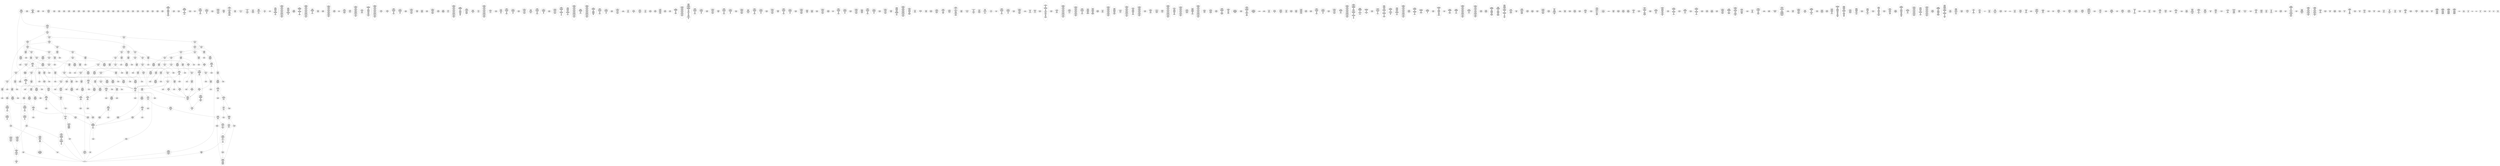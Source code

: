 /* Generated by GvGen v.1.0 (https://www.github.com/stricaud/gvgen) */

digraph G {
compound=true;
   node1 [label="[anywhere]"];
   node2 [label="# 0x0
PUSHX Data
PUSHX Data
MSTORE
PUSHX LogicData
CALLDATASIZE
LT
PUSHX Data
JUMPI
"];
   node3 [label="# 0xd
PUSHX Data
CALLDATALOAD
PUSHX BitData
SHR
PUSHX LogicData
GT
PUSHX Data
JUMPI
"];
   node4 [label="# 0x1e
PUSHX LogicData
GT
PUSHX Data
JUMPI
"];
   node5 [label="# 0x29
PUSHX LogicData
GT
PUSHX Data
JUMPI
"];
   node6 [label="# 0x34
PUSHX LogicData
EQ
PUSHX Data
JUMPI
"];
   node7 [label="# 0x3f
PUSHX LogicData
EQ
PUSHX Data
JUMPI
"];
   node8 [label="# 0x4a
PUSHX LogicData
EQ
PUSHX Data
JUMPI
"];
   node9 [label="# 0x55
PUSHX LogicData
EQ
PUSHX Data
JUMPI
"];
   node10 [label="# 0x60
PUSHX LogicData
EQ
PUSHX Data
JUMPI
"];
   node11 [label="# 0x6b
PUSHX Data
REVERT
"];
   node12 [label="# 0x6f
JUMPDEST
PUSHX LogicData
EQ
PUSHX Data
JUMPI
"];
   node13 [label="# 0x7b
PUSHX LogicData
EQ
PUSHX Data
JUMPI
"];
   node14 [label="# 0x86
PUSHX LogicData
EQ
PUSHX Data
JUMPI
"];
   node15 [label="# 0x91
PUSHX LogicData
EQ
PUSHX Data
JUMPI
"];
   node16 [label="# 0x9c
PUSHX LogicData
EQ
PUSHX Data
JUMPI
"];
   node17 [label="# 0xa7
PUSHX Data
REVERT
"];
   node18 [label="# 0xab
JUMPDEST
PUSHX LogicData
GT
PUSHX Data
JUMPI
"];
   node19 [label="# 0xb7
PUSHX LogicData
EQ
PUSHX Data
JUMPI
"];
   node20 [label="# 0xc2
PUSHX LogicData
EQ
PUSHX Data
JUMPI
"];
   node21 [label="# 0xcd
PUSHX LogicData
EQ
PUSHX Data
JUMPI
"];
   node22 [label="# 0xd8
PUSHX LogicData
EQ
PUSHX Data
JUMPI
"];
   node23 [label="# 0xe3
PUSHX LogicData
EQ
PUSHX Data
JUMPI
"];
   node24 [label="# 0xee
PUSHX Data
REVERT
"];
   node25 [label="# 0xf2
JUMPDEST
PUSHX LogicData
EQ
PUSHX Data
JUMPI
"];
   node26 [label="# 0xfe
PUSHX LogicData
EQ
PUSHX Data
JUMPI
"];
   node27 [label="# 0x109
PUSHX LogicData
EQ
PUSHX Data
JUMPI
"];
   node28 [label="# 0x114
PUSHX LogicData
EQ
PUSHX Data
JUMPI
"];
   node29 [label="# 0x11f
PUSHX LogicData
EQ
PUSHX Data
JUMPI
"];
   node30 [label="# 0x12a
PUSHX Data
REVERT
"];
   node31 [label="# 0x12e
JUMPDEST
PUSHX LogicData
GT
PUSHX Data
JUMPI
"];
   node32 [label="# 0x13a
PUSHX LogicData
GT
PUSHX Data
JUMPI
"];
   node33 [label="# 0x145
PUSHX LogicData
EQ
PUSHX Data
JUMPI
"];
   node34 [label="# 0x150
PUSHX LogicData
EQ
PUSHX Data
JUMPI
"];
   node35 [label="# 0x15b
PUSHX LogicData
EQ
PUSHX Data
JUMPI
"];
   node36 [label="# 0x166
PUSHX LogicData
EQ
PUSHX Data
JUMPI
"];
   node37 [label="# 0x171
PUSHX LogicData
EQ
PUSHX Data
JUMPI
"];
   node38 [label="# 0x17c
PUSHX Data
REVERT
"];
   node39 [label="# 0x180
JUMPDEST
PUSHX LogicData
EQ
PUSHX Data
JUMPI
"];
   node40 [label="# 0x18c
PUSHX LogicData
EQ
PUSHX Data
JUMPI
"];
   node41 [label="# 0x197
PUSHX LogicData
EQ
PUSHX Data
JUMPI
"];
   node42 [label="# 0x1a2
PUSHX LogicData
EQ
PUSHX Data
JUMPI
"];
   node43 [label="# 0x1ad
PUSHX LogicData
EQ
PUSHX Data
JUMPI
"];
   node44 [label="# 0x1b8
PUSHX Data
REVERT
"];
   node45 [label="# 0x1bc
JUMPDEST
PUSHX LogicData
GT
PUSHX Data
JUMPI
"];
   node46 [label="# 0x1c8
PUSHX LogicData
EQ
PUSHX Data
JUMPI
"];
   node47 [label="# 0x1d3
PUSHX LogicData
EQ
PUSHX Data
JUMPI
"];
   node48 [label="# 0x1de
PUSHX LogicData
EQ
PUSHX Data
JUMPI
"];
   node49 [label="# 0x1e9
PUSHX LogicData
EQ
PUSHX Data
JUMPI
"];
   node50 [label="# 0x1f4
PUSHX LogicData
EQ
PUSHX Data
JUMPI
"];
   node51 [label="# 0x1ff
PUSHX Data
REVERT
"];
   node52 [label="# 0x203
JUMPDEST
PUSHX LogicData
EQ
PUSHX Data
JUMPI
"];
   node53 [label="# 0x20f
PUSHX LogicData
EQ
PUSHX Data
JUMPI
"];
   node54 [label="# 0x21a
PUSHX LogicData
EQ
PUSHX Data
JUMPI
"];
   node55 [label="# 0x225
PUSHX LogicData
EQ
PUSHX Data
JUMPI
"];
   node56 [label="# 0x230
PUSHX LogicData
EQ
PUSHX Data
JUMPI
"];
   node57 [label="# 0x23b
JUMPDEST
PUSHX Data
REVERT
"];
   node58 [label="# 0x240
JUMPDEST
CALLVALUE
ISZERO
PUSHX Data
JUMPI
"];
   node59 [label="# 0x248
PUSHX Data
REVERT
"];
   node60 [label="# 0x24c
JUMPDEST
PUSHX Data
PUSHX Data
CALLDATASIZE
PUSHX Data
PUSHX Data
JUMP
"];
   node61 [label="# 0x25b
JUMPDEST
PUSHX Data
JUMP
"];
   node62 [label="# 0x260
JUMPDEST
PUSHX MemData
MLOAD
ISZERO
ISZERO
MSTORE
PUSHX ArithData
ADD
"];
   node63 [label="# 0x26c
JUMPDEST
PUSHX MemData
MLOAD
SUB
RETURN
"];
   node64 [label="# 0x275
JUMPDEST
CALLVALUE
ISZERO
PUSHX Data
JUMPI
"];
   node65 [label="# 0x27d
PUSHX Data
REVERT
"];
   node66 [label="# 0x281
JUMPDEST
PUSHX Data
PUSHX Data
CALLDATASIZE
PUSHX Data
PUSHX Data
JUMP
"];
   node67 [label="# 0x290
JUMPDEST
PUSHX Data
JUMP
"];
   node68 [label="# 0x295
JUMPDEST
STOP
"];
   node69 [label="# 0x297
JUMPDEST
CALLVALUE
ISZERO
PUSHX Data
JUMPI
"];
   node70 [label="# 0x29f
PUSHX Data
REVERT
"];
   node71 [label="# 0x2a3
JUMPDEST
PUSHX Data
PUSHX Data
JUMP
"];
   node72 [label="# 0x2ac
JUMPDEST
PUSHX MemData
MLOAD
PUSHX Data
PUSHX Data
JUMP
"];
   node73 [label="# 0x2b9
JUMPDEST
CALLVALUE
ISZERO
PUSHX Data
JUMPI
"];
   node74 [label="# 0x2c1
PUSHX Data
REVERT
"];
   node75 [label="# 0x2c5
JUMPDEST
PUSHX Data
PUSHX Data
CALLDATASIZE
PUSHX Data
PUSHX Data
JUMP
"];
   node76 [label="# 0x2d4
JUMPDEST
PUSHX Data
JUMP
"];
   node77 [label="# 0x2d9
JUMPDEST
PUSHX MemData
MLOAD
PUSHX ArithData
PUSHX BitData
PUSHX BitData
SHL
SUB
AND
MSTORE
PUSHX ArithData
ADD
PUSHX Data
JUMP
"];
   node78 [label="# 0x2f1
JUMPDEST
CALLVALUE
ISZERO
PUSHX Data
JUMPI
"];
   node79 [label="# 0x2f9
PUSHX Data
REVERT
"];
   node80 [label="# 0x2fd
JUMPDEST
PUSHX Data
PUSHX Data
CALLDATASIZE
PUSHX Data
PUSHX Data
JUMP
"];
   node81 [label="# 0x30c
JUMPDEST
PUSHX Data
JUMP
"];
   node82 [label="# 0x311
JUMPDEST
CALLVALUE
ISZERO
PUSHX Data
JUMPI
"];
   node83 [label="# 0x319
PUSHX Data
REVERT
"];
   node84 [label="# 0x31d
JUMPDEST
PUSHX Data
PUSHX Data
CALLDATASIZE
PUSHX Data
PUSHX Data
JUMP
"];
   node85 [label="# 0x32c
JUMPDEST
PUSHX Data
JUMP
"];
   node86 [label="# 0x331
JUMPDEST
PUSHX MemData
MLOAD
MSTORE
PUSHX ArithData
ADD
PUSHX Data
JUMP
"];
   node87 [label="# 0x33f
JUMPDEST
CALLVALUE
ISZERO
PUSHX Data
JUMPI
"];
   node88 [label="# 0x347
PUSHX Data
REVERT
"];
   node89 [label="# 0x34b
JUMPDEST
PUSHX StorData
SLOAD
PUSHX Data
JUMP
"];
   node90 [label="# 0x354
JUMPDEST
CALLVALUE
ISZERO
PUSHX Data
JUMPI
"];
   node91 [label="# 0x35c
PUSHX Data
REVERT
"];
   node92 [label="# 0x360
JUMPDEST
PUSHX Data
PUSHX Data
CALLDATASIZE
PUSHX Data
PUSHX Data
JUMP
"];
   node93 [label="# 0x36f
JUMPDEST
PUSHX Data
JUMP
"];
   node94 [label="# 0x374
JUMPDEST
CALLVALUE
ISZERO
PUSHX Data
JUMPI
"];
   node95 [label="# 0x37c
PUSHX Data
REVERT
"];
   node96 [label="# 0x380
JUMPDEST
PUSHX Data
PUSHX Data
CALLDATASIZE
PUSHX Data
PUSHX Data
JUMP
"];
   node97 [label="# 0x38f
JUMPDEST
PUSHX Data
JUMP
"];
   node98 [label="# 0x394
JUMPDEST
CALLVALUE
ISZERO
PUSHX Data
JUMPI
"];
   node99 [label="# 0x39c
PUSHX Data
REVERT
"];
   node100 [label="# 0x3a0
JUMPDEST
PUSHX Data
PUSHX Data
CALLDATASIZE
PUSHX Data
PUSHX Data
JUMP
"];
   node101 [label="# 0x3af
JUMPDEST
PUSHX Data
JUMP
"];
   node102 [label="# 0x3b4
JUMPDEST
CALLVALUE
ISZERO
PUSHX Data
JUMPI
"];
   node103 [label="# 0x3bc
PUSHX Data
REVERT
"];
   node104 [label="# 0x3c0
JUMPDEST
PUSHX Data
PUSHX Data
JUMP
"];
   node105 [label="# 0x3c9
JUMPDEST
CALLVALUE
ISZERO
PUSHX Data
JUMPI
"];
   node106 [label="# 0x3d1
PUSHX Data
REVERT
"];
   node107 [label="# 0x3d5
JUMPDEST
PUSHX Data
PUSHX Data
CALLDATASIZE
PUSHX Data
PUSHX Data
JUMP
"];
   node108 [label="# 0x3e4
JUMPDEST
PUSHX Data
JUMP
"];
   node109 [label="# 0x3e9
JUMPDEST
CALLVALUE
ISZERO
PUSHX Data
JUMPI
"];
   node110 [label="# 0x3f1
PUSHX Data
REVERT
"];
   node111 [label="# 0x3f5
JUMPDEST
PUSHX Data
PUSHX Data
CALLDATASIZE
PUSHX Data
PUSHX Data
JUMP
"];
   node112 [label="# 0x404
JUMPDEST
PUSHX Data
JUMP
"];
   node113 [label="# 0x409
JUMPDEST
CALLVALUE
ISZERO
PUSHX Data
JUMPI
"];
   node114 [label="# 0x411
PUSHX Data
REVERT
"];
   node115 [label="# 0x415
JUMPDEST
PUSHX Data
PUSHX Data
CALLDATASIZE
PUSHX Data
PUSHX Data
JUMP
"];
   node116 [label="# 0x424
JUMPDEST
PUSHX Data
JUMP
"];
   node117 [label="# 0x429
JUMPDEST
CALLVALUE
ISZERO
PUSHX Data
JUMPI
"];
   node118 [label="# 0x431
PUSHX Data
REVERT
"];
   node119 [label="# 0x435
JUMPDEST
PUSHX Data
PUSHX Data
CALLDATASIZE
PUSHX Data
PUSHX Data
JUMP
"];
   node120 [label="# 0x444
JUMPDEST
PUSHX Data
JUMP
"];
   node121 [label="# 0x449
JUMPDEST
CALLVALUE
ISZERO
PUSHX Data
JUMPI
"];
   node122 [label="# 0x451
PUSHX Data
REVERT
"];
   node123 [label="# 0x455
JUMPDEST
PUSHX Data
PUSHX StorData
SLOAD
JUMP
"];
   node124 [label="# 0x45f
JUMPDEST
CALLVALUE
ISZERO
PUSHX Data
JUMPI
"];
   node125 [label="# 0x467
PUSHX Data
REVERT
"];
   node126 [label="# 0x46b
JUMPDEST
PUSHX Data
PUSHX StorData
SLOAD
JUMP
"];
   node127 [label="# 0x475
JUMPDEST
CALLVALUE
ISZERO
PUSHX Data
JUMPI
"];
   node128 [label="# 0x47d
PUSHX Data
REVERT
"];
   node129 [label="# 0x481
JUMPDEST
PUSHX Data
PUSHX Data
CALLDATASIZE
PUSHX Data
PUSHX Data
JUMP
"];
   node130 [label="# 0x490
JUMPDEST
PUSHX Data
JUMP
"];
   node131 [label="# 0x495
JUMPDEST
CALLVALUE
ISZERO
PUSHX Data
JUMPI
"];
   node132 [label="# 0x49d
PUSHX Data
REVERT
"];
   node133 [label="# 0x4a1
JUMPDEST
PUSHX Data
PUSHX Data
CALLDATASIZE
PUSHX Data
PUSHX Data
JUMP
"];
   node134 [label="# 0x4b0
JUMPDEST
PUSHX Data
JUMP
"];
   node135 [label="# 0x4b5
JUMPDEST
CALLVALUE
ISZERO
PUSHX Data
JUMPI
"];
   node136 [label="# 0x4bd
PUSHX Data
REVERT
"];
   node137 [label="# 0x4c1
JUMPDEST
PUSHX Data
PUSHX Data
JUMP
"];
   node138 [label="# 0x4ca
JUMPDEST
CALLVALUE
ISZERO
PUSHX Data
JUMPI
"];
   node139 [label="# 0x4d2
PUSHX Data
REVERT
"];
   node140 [label="# 0x4d6
JUMPDEST
PUSHX Data
PUSHX Data
CALLDATASIZE
PUSHX Data
PUSHX Data
JUMP
"];
   node141 [label="# 0x4e5
JUMPDEST
PUSHX Data
JUMP
"];
   node142 [label="# 0x4ea
JUMPDEST
CALLVALUE
ISZERO
PUSHX Data
JUMPI
"];
   node143 [label="# 0x4f2
PUSHX Data
REVERT
"];
   node144 [label="# 0x4f6
JUMPDEST
PUSHX StorData
SLOAD
PUSHX ArithData
PUSHX BitData
PUSHX BitData
SHL
SUB
AND
PUSHX Data
JUMP
"];
   node145 [label="# 0x508
JUMPDEST
CALLVALUE
ISZERO
PUSHX Data
JUMPI
"];
   node146 [label="# 0x510
PUSHX Data
REVERT
"];
   node147 [label="# 0x514
JUMPDEST
PUSHX Data
PUSHX Data
JUMP
"];
   node148 [label="# 0x51d
JUMPDEST
CALLVALUE
ISZERO
PUSHX Data
JUMPI
"];
   node149 [label="# 0x525
PUSHX Data
REVERT
"];
   node150 [label="# 0x529
JUMPDEST
PUSHX Data
PUSHX StorData
SLOAD
JUMP
"];
   node151 [label="# 0x533
JUMPDEST
CALLVALUE
ISZERO
PUSHX Data
JUMPI
"];
   node152 [label="# 0x53b
PUSHX Data
REVERT
"];
   node153 [label="# 0x53f
JUMPDEST
PUSHX Data
PUSHX Data
CALLDATASIZE
PUSHX Data
PUSHX Data
JUMP
"];
   node154 [label="# 0x54e
JUMPDEST
PUSHX Data
JUMP
"];
   node155 [label="# 0x553
JUMPDEST
CALLVALUE
ISZERO
PUSHX Data
JUMPI
"];
   node156 [label="# 0x55b
PUSHX Data
REVERT
"];
   node157 [label="# 0x55f
JUMPDEST
PUSHX Data
PUSHX Data
CALLDATASIZE
PUSHX Data
PUSHX Data
JUMP
"];
   node158 [label="# 0x56e
JUMPDEST
PUSHX Data
JUMP
"];
   node159 [label="# 0x573
JUMPDEST
CALLVALUE
ISZERO
PUSHX Data
JUMPI
"];
   node160 [label="# 0x57b
PUSHX Data
REVERT
"];
   node161 [label="# 0x57f
JUMPDEST
PUSHX Data
PUSHX Data
CALLDATASIZE
PUSHX Data
PUSHX Data
JUMP
"];
   node162 [label="# 0x58e
JUMPDEST
PUSHX Data
JUMP
"];
   node163 [label="# 0x593
JUMPDEST
CALLVALUE
ISZERO
PUSHX Data
JUMPI
"];
   node164 [label="# 0x59b
PUSHX Data
REVERT
"];
   node165 [label="# 0x59f
JUMPDEST
PUSHX Data
PUSHX Data
CALLDATASIZE
PUSHX Data
PUSHX Data
JUMP
"];
   node166 [label="# 0x5ae
JUMPDEST
PUSHX Data
JUMP
"];
   node167 [label="# 0x5b3
JUMPDEST
CALLVALUE
ISZERO
PUSHX Data
JUMPI
"];
   node168 [label="# 0x5bb
PUSHX Data
REVERT
"];
   node169 [label="# 0x5bf
JUMPDEST
PUSHX Data
PUSHX Data
CALLDATASIZE
PUSHX Data
PUSHX Data
JUMP
"];
   node170 [label="# 0x5ce
JUMPDEST
PUSHX Data
JUMP
"];
   node171 [label="# 0x5d3
JUMPDEST
CALLVALUE
ISZERO
PUSHX Data
JUMPI
"];
   node172 [label="# 0x5db
PUSHX Data
REVERT
"];
   node173 [label="# 0x5df
JUMPDEST
PUSHX Data
PUSHX Data
CALLDATASIZE
PUSHX Data
PUSHX Data
JUMP
"];
   node174 [label="# 0x5ee
JUMPDEST
PUSHX Data
JUMP
"];
   node175 [label="# 0x5f3
JUMPDEST
CALLVALUE
ISZERO
PUSHX Data
JUMPI
"];
   node176 [label="# 0x5fb
PUSHX Data
REVERT
"];
   node177 [label="# 0x5ff
JUMPDEST
PUSHX Data
PUSHX Data
CALLDATASIZE
PUSHX Data
PUSHX Data
JUMP
"];
   node178 [label="# 0x60e
JUMPDEST
PUSHX Data
JUMP
"];
   node179 [label="# 0x613
JUMPDEST
CALLVALUE
ISZERO
PUSHX Data
JUMPI
"];
   node180 [label="# 0x61b
PUSHX Data
REVERT
"];
   node181 [label="# 0x61f
JUMPDEST
PUSHX Data
PUSHX StorData
SLOAD
JUMP
"];
   node182 [label="# 0x629
JUMPDEST
CALLVALUE
ISZERO
PUSHX Data
JUMPI
"];
   node183 [label="# 0x631
PUSHX Data
REVERT
"];
   node184 [label="# 0x635
JUMPDEST
PUSHX Data
PUSHX Data
CALLDATASIZE
PUSHX Data
PUSHX Data
JUMP
"];
   node185 [label="# 0x644
JUMPDEST
PUSHX Data
JUMP
"];
   node186 [label="# 0x649
JUMPDEST
CALLVALUE
ISZERO
PUSHX Data
JUMPI
"];
   node187 [label="# 0x651
PUSHX Data
REVERT
"];
   node188 [label="# 0x655
JUMPDEST
PUSHX Data
PUSHX Data
CALLDATASIZE
PUSHX Data
PUSHX Data
JUMP
"];
   node189 [label="# 0x664
JUMPDEST
PUSHX Data
JUMP
"];
   node190 [label="# 0x669
JUMPDEST
CALLVALUE
ISZERO
PUSHX Data
JUMPI
"];
   node191 [label="# 0x671
PUSHX Data
REVERT
"];
   node192 [label="# 0x675
JUMPDEST
PUSHX Data
PUSHX StorData
SLOAD
JUMP
"];
   node193 [label="# 0x67f
JUMPDEST
CALLVALUE
ISZERO
PUSHX Data
JUMPI
"];
   node194 [label="# 0x687
PUSHX Data
REVERT
"];
   node195 [label="# 0x68b
JUMPDEST
PUSHX Data
PUSHX Data
CALLDATASIZE
PUSHX Data
PUSHX Data
JUMP
"];
   node196 [label="# 0x69a
JUMPDEST
PUSHX Data
JUMP
"];
   node197 [label="# 0x69f
JUMPDEST
CALLVALUE
ISZERO
PUSHX Data
JUMPI
"];
   node198 [label="# 0x6a7
PUSHX Data
REVERT
"];
   node199 [label="# 0x6ab
JUMPDEST
PUSHX Data
PUSHX Data
CALLDATASIZE
PUSHX Data
PUSHX Data
JUMP
"];
   node200 [label="# 0x6ba
JUMPDEST
PUSHX ArithData
PUSHX BitData
PUSHX BitData
SHL
SUB
AND
PUSHX Data
MSTORE
PUSHX Data
PUSHX Data
MSTORE
PUSHX Data
SHA3
AND
MSTORE
MSTORE
SHA3
SLOAD
PUSHX BitData
AND
JUMP
"];
   node201 [label="# 0x6e8
JUMPDEST
PUSHX Data
PUSHX Data
CALLDATASIZE
PUSHX Data
PUSHX Data
JUMP
"];
   node202 [label="# 0x6f6
JUMPDEST
PUSHX Data
JUMP
"];
   node203 [label="# 0x6fb
JUMPDEST
CALLVALUE
ISZERO
PUSHX Data
JUMPI
"];
   node204 [label="# 0x703
PUSHX Data
REVERT
"];
   node205 [label="# 0x707
JUMPDEST
PUSHX Data
PUSHX Data
CALLDATASIZE
PUSHX Data
PUSHX Data
JUMP
"];
   node206 [label="# 0x716
JUMPDEST
PUSHX Data
JUMP
"];
   node207 [label="# 0x71b
JUMPDEST
CALLVALUE
ISZERO
PUSHX Data
JUMPI
"];
   node208 [label="# 0x723
PUSHX Data
REVERT
"];
   node209 [label="# 0x727
JUMPDEST
PUSHX Data
PUSHX StorData
SLOAD
JUMP
"];
   node210 [label="# 0x731
JUMPDEST
PUSHX Data
PUSHX ArithData
PUSHX BitData
PUSHX BitData
SHL
SUB
NOT
AND
PUSHX BitData
PUSHX BitData
SHL
EQ
PUSHX Data
JUMPI
"];
   node211 [label="# 0x74d
PUSHX Data
PUSHX Data
JUMP
"];
   node212 [label="# 0x756
JUMPDEST
JUMP
"];
   node213 [label="# 0x75c
JUMPDEST
PUSHX StorData
SLOAD
PUSHX ArithData
PUSHX BitData
PUSHX BitData
SHL
SUB
AND
CALLER
EQ
PUSHX Data
JUMPI
"];
   node214 [label="# 0x770
PUSHX StorData
SLOAD
PUSHX ArithData
PUSHX BitData
PUSHX BitData
SHL
SUB
AND
CALLER
EQ
"];
   node215 [label="# 0x77f
JUMPDEST
PUSHX Data
JUMPI
"];
   node216 [label="# 0x784
PUSHX MemData
MLOAD
PUSHX BitData
PUSHX BitData
SHL
MSTORE
PUSHX ArithData
ADD
PUSHX Data
PUSHX Data
JUMP
"];
   node217 [label="# 0x79b
JUMPDEST
PUSHX MemData
MLOAD
SUB
REVERT
"];
   node218 [label="# 0x7a4
JUMPDEST
PUSHX Data
SSTORE
PUSHX Data
SSTORE
JUMP
"];
   node219 [label="# 0x7af
JUMPDEST
PUSHX Data
PUSHX StorData
SLOAD
PUSHX Data
PUSHX Data
JUMP
"];
   node220 [label="# 0x7be
JUMPDEST
PUSHX ArithData
ADD
PUSHX ArithData
DIV
MUL
PUSHX ArithData
ADD
PUSHX MemData
MLOAD
ADD
PUSHX Data
MSTORE
MSTORE
PUSHX ArithData
ADD
SLOAD
PUSHX Data
PUSHX Data
JUMP
"];
   node221 [label="# 0x7ea
JUMPDEST
ISZERO
PUSHX Data
JUMPI
"];
   node222 [label="# 0x7f1
PUSHX LogicData
LT
PUSHX Data
JUMPI
"];
   node223 [label="# 0x7f9
PUSHX ArithData
SLOAD
DIV
MUL
MSTORE
PUSHX ArithData
ADD
PUSHX Data
JUMP
"];
   node224 [label="# 0x80c
JUMPDEST
ADD
PUSHX Data
MSTORE
PUSHX Data
PUSHX Data
SHA3
"];
   node225 [label="# 0x81a
JUMPDEST
SLOAD
MSTORE
PUSHX ArithData
ADD
PUSHX ArithData
ADD
GT
PUSHX Data
JUMPI
"];
   node226 [label="# 0x82e
SUB
PUSHX BitData
AND
ADD
"];
   node227 [label="# 0x837
JUMPDEST
JUMP
"];
   node228 [label="# 0x841
JUMPDEST
PUSHX Data
MSTORE
PUSHX Data
PUSHX Data
MSTORE
PUSHX Data
SHA3
SLOAD
PUSHX ArithData
PUSHX BitData
PUSHX BitData
SHL
SUB
AND
PUSHX Data
JUMPI
"];
   node229 [label="# 0x85e
PUSHX MemData
MLOAD
PUSHX BitData
PUSHX BitData
SHL
MSTORE
PUSHX Data
PUSHX ArithData
ADD
MSTORE
PUSHX Data
PUSHX ArithData
ADD
MSTORE
PUSHX Data
PUSHX ArithData
ADD
MSTORE
PUSHX BitData
PUSHX BitData
SHL
PUSHX ArithData
ADD
MSTORE
PUSHX ArithData
ADD
PUSHX Data
JUMP
"];
   node230 [label="# 0x8ba
JUMPDEST
PUSHX Data
MSTORE
PUSHX Data
PUSHX Data
MSTORE
PUSHX Data
SHA3
SLOAD
PUSHX ArithData
PUSHX BitData
PUSHX BitData
SHL
SUB
AND
JUMP
"];
   node231 [label="# 0x8d6
JUMPDEST
PUSHX Data
PUSHX Data
PUSHX Data
JUMP
"];
   node232 [label="# 0x8e1
JUMPDEST
PUSHX ArithData
PUSHX BitData
PUSHX BitData
SHL
SUB
AND
PUSHX ArithData
PUSHX BitData
PUSHX BitData
SHL
SUB
AND
EQ
ISZERO
PUSHX Data
JUMPI
"];
   node233 [label="# 0x8fe
PUSHX MemData
MLOAD
PUSHX BitData
PUSHX BitData
SHL
MSTORE
PUSHX Data
PUSHX ArithData
ADD
MSTORE
PUSHX Data
PUSHX ArithData
ADD
MSTORE
PUSHX Data
PUSHX ArithData
ADD
MSTORE
PUSHX BitData
PUSHX BitData
SHL
PUSHX ArithData
ADD
MSTORE
PUSHX ArithData
ADD
PUSHX Data
JUMP
"];
   node234 [label="# 0x94f
JUMPDEST
CALLER
PUSHX ArithData
PUSHX BitData
PUSHX BitData
SHL
SUB
AND
EQ
PUSHX Data
JUMPI
"];
   node235 [label="# 0x961
PUSHX Data
CALLER
PUSHX Data
JUMP
"];
   node236 [label="# 0x96b
JUMPDEST
PUSHX Data
JUMPI
"];
   node237 [label="# 0x970
PUSHX MemData
MLOAD
PUSHX BitData
PUSHX BitData
SHL
MSTORE
PUSHX Data
PUSHX ArithData
ADD
MSTORE
PUSHX Data
PUSHX ArithData
ADD
MSTORE
PUSHX Data
PUSHX ArithData
ADD
MSTORE
PUSHX Data
PUSHX ArithData
ADD
MSTORE
PUSHX ArithData
ADD
PUSHX Data
JUMP
"];
   node238 [label="# 0x9dd
JUMPDEST
PUSHX Data
PUSHX Data
JUMP
"];
   node239 [label="# 0x9e7
JUMPDEST
JUMP
"];
   node240 [label="# 0x9ec
JUMPDEST
PUSHX Data
PUSHX StorData
SLOAD
PUSHX StorData
SLOAD
PUSHX Data
PUSHX Data
JUMP
"];
   node241 [label="# 0x9fe
JUMPDEST
TIMESTAMP
GT
PUSHX Data
JUMPI
"];
   node242 [label="# 0xa05
PUSHX MemData
MLOAD
PUSHX BitData
PUSHX BitData
SHL
MSTORE
PUSHX Data
PUSHX ArithData
ADD
MSTORE
PUSHX Data
PUSHX ArithData
ADD
MSTORE
PUSHX BitData
PUSHX BitData
SHL
PUSHX ArithData
ADD
MSTORE
PUSHX ArithData
ADD
PUSHX Data
JUMP
"];
   node243 [label="# 0xa44
JUMPDEST
PUSHX StorData
SLOAD
TIMESTAMP
LT
ISZERO
PUSHX Data
JUMPI
"];
   node244 [label="# 0xa4f
PUSHX ArithData
PUSHX BitData
PUSHX BitData
SHL
SUB
AND
PUSHX Data
MSTORE
PUSHX Data
PUSHX Data
MSTORE
PUSHX Data
SHA3
SLOAD
PUSHX BitData
AND
ISZERO
ISZERO
PUSHX LogicData
EQ
PUSHX Data
JUMPI
"];
   node245 [label="# 0xa74
PUSHX MemData
MLOAD
PUSHX BitData
PUSHX BitData
SHL
MSTORE
PUSHX Data
PUSHX ArithData
ADD
MSTORE
PUSHX Data
PUSHX ArithData
ADD
MSTORE
PUSHX Data
PUSHX ArithData
ADD
MSTORE
PUSHX BitData
PUSHX BitData
SHL
PUSHX ArithData
ADD
MSTORE
PUSHX ArithData
ADD
PUSHX Data
JUMP
"];
   node246 [label="# 0xac6
JUMPDEST
PUSHX StorData
SLOAD
JUMP
"];
   node247 [label="# 0xace
JUMPDEST
PUSHX StorData
SLOAD
JUMP
"];
   node248 [label="# 0xad6
JUMPDEST
JUMP
"];
   node249 [label="# 0xadb
JUMPDEST
PUSHX StorData
SLOAD
PUSHX ArithData
PUSHX BitData
PUSHX BitData
SHL
SUB
AND
CALLER
EQ
PUSHX Data
JUMPI
"];
   node250 [label="# 0xaef
PUSHX StorData
SLOAD
PUSHX ArithData
PUSHX BitData
PUSHX BitData
SHL
SUB
AND
CALLER
EQ
"];
   node251 [label="# 0xafe
JUMPDEST
PUSHX Data
JUMPI
"];
   node252 [label="# 0xb03
PUSHX MemData
MLOAD
PUSHX BitData
PUSHX BitData
SHL
MSTORE
PUSHX ArithData
ADD
PUSHX Data
PUSHX Data
JUMP
"];
   node253 [label="# 0xb1a
JUMPDEST
PUSHX Data
SSTORE
JUMP
"];
   node254 [label="# 0xb1f
JUMPDEST
PUSHX Data
CALLER
PUSHX Data
JUMP
"];
   node255 [label="# 0xb29
JUMPDEST
PUSHX Data
JUMPI
"];
   node256 [label="# 0xb2e
PUSHX MemData
MLOAD
PUSHX BitData
PUSHX BitData
SHL
MSTORE
PUSHX ArithData
ADD
PUSHX Data
PUSHX Data
JUMP
"];
   node257 [label="# 0xb45
JUMPDEST
PUSHX Data
PUSHX Data
JUMP
"];
   node258 [label="# 0xb50
JUMPDEST
PUSHX Data
PUSHX Data
PUSHX Data
JUMP
"];
   node259 [label="# 0xb5b
JUMPDEST
LT
PUSHX Data
JUMPI
"];
   node260 [label="# 0xb62
PUSHX MemData
MLOAD
PUSHX BitData
PUSHX BitData
SHL
MSTORE
PUSHX Data
PUSHX ArithData
ADD
MSTORE
PUSHX Data
PUSHX ArithData
ADD
MSTORE
PUSHX Data
PUSHX ArithData
ADD
MSTORE
PUSHX BitData
PUSHX BitData
SHL
PUSHX ArithData
ADD
MSTORE
PUSHX ArithData
ADD
PUSHX Data
JUMP
"];
   node261 [label="# 0xbbd
JUMPDEST
PUSHX ArithData
PUSHX BitData
PUSHX BitData
SHL
SUB
AND
PUSHX Data
MSTORE
PUSHX Data
PUSHX Data
MSTORE
PUSHX Data
SHA3
MSTORE
MSTORE
SHA3
SLOAD
JUMP
"];
   node262 [label="# 0xbe6
JUMPDEST
PUSHX StorData
SLOAD
PUSHX ArithData
PUSHX BitData
PUSHX BitData
SHL
SUB
AND
CALLER
EQ
PUSHX Data
JUMPI
"];
   node263 [label="# 0xbfa
PUSHX StorData
SLOAD
PUSHX ArithData
PUSHX BitData
PUSHX BitData
SHL
SUB
AND
CALLER
EQ
"];
   node264 [label="# 0xc09
JUMPDEST
PUSHX Data
JUMPI
"];
   node265 [label="# 0xc0e
PUSHX MemData
MLOAD
PUSHX BitData
PUSHX BitData
SHL
MSTORE
PUSHX ArithData
ADD
PUSHX Data
PUSHX Data
JUMP
"];
   node266 [label="# 0xc25
JUMPDEST
PUSHX MemData
MLOAD
SELFBALANCE
CALLER
ISZERO
PUSHX ArithData
MUL
PUSHX Data
CALL
ISZERO
ISZERO
PUSHX Data
JUMPI
"];
   node267 [label="# 0xc4b
RETURNDATASIZE
PUSHX Data
RETURNDATACOPY
RETURNDATASIZE
PUSHX Data
REVERT
"];
   node268 [label="# 0xc54
JUMPDEST
JUMP
"];
   node269 [label="# 0xc58
JUMPDEST
PUSHX Data
PUSHX MemData
MLOAD
PUSHX ArithData
ADD
PUSHX Data
MSTORE
PUSHX Data
MSTORE
PUSHX Data
JUMP
"];
   node270 [label="# 0xc73
JUMPDEST
PUSHX Data
PUSHX Data
PUSHX StorData
SLOAD
JUMP
"];
   node271 [label="# 0xc7e
JUMPDEST
LT
PUSHX Data
JUMPI
"];
   node272 [label="# 0xc85
PUSHX MemData
MLOAD
PUSHX BitData
PUSHX BitData
SHL
MSTORE
PUSHX Data
PUSHX ArithData
ADD
MSTORE
PUSHX Data
PUSHX ArithData
ADD
MSTORE
PUSHX Data
PUSHX ArithData
ADD
MSTORE
PUSHX BitData
PUSHX BitData
SHL
PUSHX ArithData
ADD
MSTORE
PUSHX ArithData
ADD
PUSHX Data
JUMP
"];
   node273 [label="# 0xce1
JUMPDEST
PUSHX StorData
SLOAD
LT
PUSHX Data
JUMPI
"];
   node274 [label="# 0xced
PUSHX Data
PUSHX Data
JUMP
"];
   node275 [label="# 0xcf4
JUMPDEST
PUSHX Data
MSTORE
PUSHX Data
PUSHX Data
SHA3
ADD
SLOAD
JUMP
"];
   node276 [label="# 0xd06
JUMPDEST
PUSHX StorData
SLOAD
PUSHX ArithData
PUSHX BitData
PUSHX BitData
SHL
SUB
AND
CALLER
EQ
PUSHX Data
JUMPI
"];
   node277 [label="# 0xd1a
PUSHX StorData
SLOAD
PUSHX ArithData
PUSHX BitData
PUSHX BitData
SHL
SUB
AND
CALLER
EQ
"];
   node278 [label="# 0xd29
JUMPDEST
PUSHX Data
JUMPI
"];
   node279 [label="# 0xd2e
PUSHX MemData
MLOAD
PUSHX BitData
PUSHX BitData
SHL
MSTORE
PUSHX ArithData
ADD
PUSHX Data
PUSHX Data
JUMP
"];
   node280 [label="# 0xd45
JUMPDEST
MLOAD
PUSHX Data
PUSHX Data
PUSHX ArithData
ADD
PUSHX Data
JUMP
"];
   node281 [label="# 0xd58
JUMPDEST
PUSHX StorData
SLOAD
PUSHX ArithData
PUSHX BitData
PUSHX BitData
SHL
SUB
AND
CALLER
EQ
PUSHX Data
JUMPI
"];
   node282 [label="# 0xd6c
PUSHX StorData
SLOAD
PUSHX ArithData
PUSHX BitData
PUSHX BitData
SHL
SUB
AND
CALLER
EQ
"];
   node283 [label="# 0xd7b
JUMPDEST
PUSHX Data
JUMPI
"];
   node284 [label="# 0xd80
PUSHX MemData
MLOAD
PUSHX BitData
PUSHX BitData
SHL
MSTORE
PUSHX ArithData
ADD
PUSHX Data
PUSHX Data
JUMP
"];
   node285 [label="# 0xd97
JUMPDEST
PUSHX StorData
SLOAD
PUSHX ArithData
PUSHX BitData
PUSHX BitData
SHL
SUB
NOT
AND
PUSHX ArithData
PUSHX BitData
PUSHX BitData
SHL
SUB
AND
OR
SSTORE
JUMP
"];
   node286 [label="# 0xdb9
JUMPDEST
PUSHX Data
MSTORE
PUSHX Data
PUSHX Data
MSTORE
PUSHX Data
SHA3
SLOAD
PUSHX ArithData
PUSHX BitData
PUSHX BitData
SHL
SUB
AND
PUSHX Data
JUMPI
"];
   node287 [label="# 0xdd7
PUSHX MemData
MLOAD
PUSHX BitData
PUSHX BitData
SHL
MSTORE
PUSHX Data
PUSHX ArithData
ADD
MSTORE
PUSHX Data
PUSHX ArithData
ADD
MSTORE
PUSHX Data
PUSHX ArithData
ADD
MSTORE
PUSHX BitData
PUSHX BitData
SHL
PUSHX ArithData
ADD
MSTORE
PUSHX ArithData
ADD
PUSHX Data
JUMP
"];
   node288 [label="# 0xe30
JUMPDEST
PUSHX Data
PUSHX ArithData
PUSHX BitData
PUSHX BitData
SHL
SUB
AND
PUSHX Data
JUMPI
"];
   node289 [label="# 0xe41
PUSHX MemData
MLOAD
PUSHX BitData
PUSHX BitData
SHL
MSTORE
PUSHX Data
PUSHX ArithData
ADD
MSTORE
PUSHX Data
PUSHX ArithData
ADD
MSTORE
PUSHX Data
PUSHX ArithData
ADD
MSTORE
PUSHX BitData
PUSHX BitData
SHL
PUSHX ArithData
ADD
MSTORE
PUSHX ArithData
ADD
PUSHX Data
JUMP
"];
   node290 [label="# 0xe9b
JUMPDEST
PUSHX ArithData
PUSHX BitData
PUSHX BitData
SHL
SUB
AND
PUSHX Data
MSTORE
PUSHX Data
PUSHX Data
MSTORE
PUSHX Data
SHA3
SLOAD
JUMP
"];
   node291 [label="# 0xeb7
JUMPDEST
PUSHX StorData
SLOAD
PUSHX ArithData
PUSHX BitData
PUSHX BitData
SHL
SUB
AND
CALLER
EQ
PUSHX Data
JUMPI
"];
   node292 [label="# 0xecb
PUSHX StorData
SLOAD
PUSHX ArithData
PUSHX BitData
PUSHX BitData
SHL
SUB
AND
CALLER
EQ
"];
   node293 [label="# 0xeda
JUMPDEST
PUSHX Data
JUMPI
"];
   node294 [label="# 0xedf
PUSHX MemData
MLOAD
PUSHX BitData
PUSHX BitData
SHL
MSTORE
PUSHX ArithData
ADD
PUSHX Data
PUSHX Data
JUMP
"];
   node295 [label="# 0xef6
JUMPDEST
PUSHX StorData
SLOAD
PUSHX MemData
MLOAD
PUSHX Data
PUSHX ArithData
PUSHX BitData
PUSHX BitData
SHL
SUB
AND
PUSHX Data
LOGX
PUSHX StorData
SLOAD
PUSHX ArithData
PUSHX BitData
PUSHX BitData
SHL
SUB
NOT
AND
SSTORE
JUMP
"];
   node296 [label="# 0xf40
JUMPDEST
PUSHX StorData
SLOAD
PUSHX ArithData
PUSHX BitData
PUSHX BitData
SHL
SUB
AND
CALLER
EQ
PUSHX Data
JUMPI
"];
   node297 [label="# 0xf54
PUSHX StorData
SLOAD
PUSHX ArithData
PUSHX BitData
PUSHX BitData
SHL
SUB
AND
CALLER
EQ
"];
   node298 [label="# 0xf63
JUMPDEST
PUSHX Data
JUMPI
"];
   node299 [label="# 0xf68
PUSHX MemData
MLOAD
PUSHX BitData
PUSHX BitData
SHL
MSTORE
PUSHX ArithData
ADD
PUSHX Data
PUSHX Data
JUMP
"];
   node300 [label="# 0xf7f
JUMPDEST
PUSHX Data
"];
   node301 [label="# 0xf82
JUMPDEST
LT
ISZERO
PUSHX Data
JUMPI
"];
   node302 [label="# 0xf8b
PUSHX Data
PUSHX Data
PUSHX StorData
SLOAD
JUMP
"];
   node303 [label="# 0xf95
JUMPDEST
PUSHX StorData
SLOAD
PUSHX Data
PUSHX StorData
SLOAD
JUMP
"];
   node304 [label="# 0xfa3
JUMPDEST
LT
ISZERO
PUSHX Data
JUMPI
"];
   node305 [label="# 0xfaa
PUSHX Data
PUSHX Data
PUSHX Data
JUMP
"];
   node306 [label="# 0xfb3
JUMPDEST
PUSHX Data
PUSHX Data
JUMP
"];
   node307 [label="# 0xfbd
JUMPDEST
PUSHX Data
MSTORE
PUSHX Data
PUSHX Data
MSTORE
PUSHX Data
SHA3
TIMESTAMP
SSTORE
"];
   node308 [label="# 0xfcf
JUMPDEST
PUSHX Data
PUSHX Data
JUMP
"];
   node309 [label="# 0xfda
JUMPDEST
PUSHX Data
JUMP
"];
   node310 [label="# 0xfe2
JUMPDEST
PUSHX Data
PUSHX StorData
SLOAD
PUSHX Data
PUSHX Data
JUMP
"];
   node311 [label="# 0xff1
JUMPDEST
PUSHX ArithData
PUSHX BitData
PUSHX BitData
SHL
SUB
AND
CALLER
EQ
ISZERO
PUSHX Data
JUMPI
"];
   node312 [label="# 0x1003
PUSHX MemData
MLOAD
PUSHX BitData
PUSHX BitData
SHL
MSTORE
PUSHX Data
PUSHX ArithData
ADD
MSTORE
PUSHX Data
PUSHX ArithData
ADD
MSTORE
PUSHX Data
PUSHX ArithData
ADD
MSTORE
PUSHX ArithData
ADD
PUSHX Data
JUMP
"];
   node313 [label="# 0x104a
JUMPDEST
CALLER
PUSHX Data
MSTORE
PUSHX Data
PUSHX ArithData
MSTORE
PUSHX MemData
SHA3
PUSHX ArithData
PUSHX BitData
PUSHX BitData
SHL
SUB
AND
MSTORE
MSTORE
SHA3
SLOAD
PUSHX BitData
NOT
AND
ISZERO
ISZERO
OR
SSTORE
MLOAD
MSTORE
PUSHX Data
ADD
PUSHX MemData
MLOAD
SUB
LOGX
JUMP
"];
   node314 [label="# 0x10b6
JUMPDEST
PUSHX StorData
SLOAD
PUSHX ArithData
PUSHX BitData
PUSHX BitData
SHL
SUB
AND
CALLER
EQ
PUSHX Data
JUMPI
"];
   node315 [label="# 0x10ca
PUSHX StorData
SLOAD
PUSHX ArithData
PUSHX BitData
PUSHX BitData
SHL
SUB
AND
CALLER
EQ
"];
   node316 [label="# 0x10d9
JUMPDEST
PUSHX Data
JUMPI
"];
   node317 [label="# 0x10de
PUSHX MemData
MLOAD
PUSHX BitData
PUSHX BitData
SHL
MSTORE
PUSHX ArithData
ADD
PUSHX Data
PUSHX Data
JUMP
"];
   node318 [label="# 0x10f5
JUMPDEST
PUSHX Data
SSTORE
JUMP
"];
   node319 [label="# 0x10fa
JUMPDEST
PUSHX StorData
SLOAD
PUSHX ArithData
PUSHX BitData
PUSHX BitData
SHL
SUB
AND
CALLER
EQ
PUSHX Data
JUMPI
"];
   node320 [label="# 0x110e
PUSHX StorData
SLOAD
PUSHX ArithData
PUSHX BitData
PUSHX BitData
SHL
SUB
AND
CALLER
EQ
"];
   node321 [label="# 0x111d
JUMPDEST
PUSHX Data
JUMPI
"];
   node322 [label="# 0x1122
PUSHX MemData
MLOAD
PUSHX BitData
PUSHX BitData
SHL
MSTORE
PUSHX ArithData
ADD
PUSHX Data
PUSHX Data
JUMP
"];
   node323 [label="# 0x1139
JUMPDEST
MLOAD
PUSHX Data
PUSHX Data
PUSHX ArithData
ADD
PUSHX Data
JUMP
"];
   node324 [label="# 0x114c
JUMPDEST
PUSHX StorData
SLOAD
PUSHX ArithData
PUSHX BitData
PUSHX BitData
SHL
SUB
AND
CALLER
EQ
PUSHX Data
JUMPI
"];
   node325 [label="# 0x1160
PUSHX StorData
SLOAD
PUSHX ArithData
PUSHX BitData
PUSHX BitData
SHL
SUB
AND
CALLER
EQ
"];
   node326 [label="# 0x116f
JUMPDEST
PUSHX Data
JUMPI
"];
   node327 [label="# 0x1174
PUSHX MemData
MLOAD
PUSHX BitData
PUSHX BitData
SHL
MSTORE
PUSHX ArithData
ADD
PUSHX Data
PUSHX Data
JUMP
"];
   node328 [label="# 0x118b
JUMPDEST
PUSHX Data
SSTORE
JUMP
"];
   node329 [label="# 0x1190
JUMPDEST
PUSHX StorData
SLOAD
PUSHX ArithData
PUSHX BitData
PUSHX BitData
SHL
SUB
AND
CALLER
EQ
PUSHX Data
JUMPI
"];
   node330 [label="# 0x11a4
PUSHX StorData
SLOAD
PUSHX ArithData
PUSHX BitData
PUSHX BitData
SHL
SUB
AND
CALLER
EQ
"];
   node331 [label="# 0x11b3
JUMPDEST
PUSHX Data
JUMPI
"];
   node332 [label="# 0x11b8
PUSHX MemData
MLOAD
PUSHX BitData
PUSHX BitData
SHL
MSTORE
PUSHX ArithData
ADD
PUSHX Data
PUSHX Data
JUMP
"];
   node333 [label="# 0x11cf
JUMPDEST
PUSHX Data
SSTORE
PUSHX Data
SSTORE
JUMP
"];
   node334 [label="# 0x11da
JUMPDEST
PUSHX Data
CALLER
PUSHX Data
JUMP
"];
   node335 [label="# 0x11e4
JUMPDEST
PUSHX Data
JUMPI
"];
   node336 [label="# 0x11e9
PUSHX MemData
MLOAD
PUSHX BitData
PUSHX BitData
SHL
MSTORE
PUSHX ArithData
ADD
PUSHX Data
PUSHX Data
JUMP
"];
   node337 [label="# 0x1200
JUMPDEST
PUSHX Data
PUSHX Data
JUMP
"];
   node338 [label="# 0x120c
JUMPDEST
JUMP
"];
   node339 [label="# 0x1212
JUMPDEST
PUSHX StorData
SLOAD
PUSHX ArithData
PUSHX BitData
PUSHX BitData
SHL
SUB
AND
CALLER
EQ
PUSHX Data
JUMPI
"];
   node340 [label="# 0x1226
PUSHX StorData
SLOAD
PUSHX ArithData
PUSHX BitData
PUSHX BitData
SHL
SUB
AND
CALLER
EQ
"];
   node341 [label="# 0x1235
JUMPDEST
PUSHX Data
JUMPI
"];
   node342 [label="# 0x123a
PUSHX MemData
MLOAD
PUSHX BitData
PUSHX BitData
SHL
MSTORE
PUSHX ArithData
ADD
PUSHX Data
PUSHX Data
JUMP
"];
   node343 [label="# 0x1251
JUMPDEST
PUSHX Data
SSTORE
PUSHX Data
SSTORE
PUSHX Data
SSTORE
JUMP
"];
   node344 [label="# 0x125f
JUMPDEST
PUSHX StorData
SLOAD
PUSHX ArithData
PUSHX BitData
PUSHX BitData
SHL
SUB
AND
CALLER
EQ
PUSHX Data
JUMPI
"];
   node345 [label="# 0x1273
PUSHX StorData
SLOAD
PUSHX ArithData
PUSHX BitData
PUSHX BitData
SHL
SUB
AND
CALLER
EQ
"];
   node346 [label="# 0x1282
JUMPDEST
PUSHX Data
JUMPI
"];
   node347 [label="# 0x1287
PUSHX MemData
MLOAD
PUSHX BitData
PUSHX BitData
SHL
MSTORE
PUSHX ArithData
ADD
PUSHX Data
PUSHX Data
JUMP
"];
   node348 [label="# 0x129e
JUMPDEST
PUSHX Data
SSTORE
JUMP
"];
   node349 [label="# 0x12a3
JUMPDEST
PUSHX Data
MSTORE
PUSHX Data
PUSHX Data
MSTORE
PUSHX Data
SHA3
SLOAD
PUSHX Data
PUSHX ArithData
PUSHX BitData
PUSHX BitData
SHL
SUB
AND
PUSHX Data
JUMPI
"];
   node350 [label="# 0x12c3
PUSHX MemData
MLOAD
PUSHX BitData
PUSHX BitData
SHL
MSTORE
PUSHX Data
PUSHX ArithData
ADD
MSTORE
PUSHX Data
PUSHX ArithData
ADD
MSTORE
PUSHX BitData
PUSHX BitData
SHL
PUSHX ArithData
ADD
MSTORE
PUSHX ArithData
ADD
PUSHX Data
JUMP
"];
   node351 [label="# 0x1301
JUMPDEST
PUSHX StorData
SLOAD
PUSHX Data
MSTORE
PUSHX Data
PUSHX Data
MSTORE
PUSHX Data
SHA3
SLOAD
TIMESTAMP
PUSHX Data
PUSHX Data
JUMP
"];
   node352 [label="# 0x131e
JUMPDEST
LT
ISZERO
PUSHX Data
JUMPI
"];
   node353 [label="# 0x1326
TIMESTAMP
PUSHX StorData
SLOAD
LT
"];
   node354 [label="# 0x132c
JUMPDEST
ISZERO
PUSHX Data
JUMPI
"];
   node355 [label="# 0x1332
PUSHX Data
PUSHX Data
PUSHX Data
JUMP
"];
   node356 [label="# 0x133c
JUMPDEST
PUSHX MemData
MLOAD
PUSHX ArithData
ADD
PUSHX Data
PUSHX Data
JUMP
"];
   node357 [label="# 0x134d
JUMPDEST
PUSHX MemData
MLOAD
PUSHX ArithData
SUB
SUB
MSTORE
PUSHX Data
MSTORE
JUMP
"];
   node358 [label="# 0x1363
JUMPDEST
PUSHX StorData
SLOAD
PUSHX Data
PUSHX Data
JUMP
"];
   node359 [label="# 0x1370
JUMPDEST
PUSHX ArithData
ADD
PUSHX ArithData
DIV
MUL
PUSHX ArithData
ADD
PUSHX MemData
MLOAD
ADD
PUSHX Data
MSTORE
MSTORE
PUSHX ArithData
ADD
SLOAD
PUSHX Data
PUSHX Data
JUMP
"];
   node360 [label="# 0x139c
JUMPDEST
ISZERO
PUSHX Data
JUMPI
"];
   node361 [label="# 0x13a3
PUSHX LogicData
LT
PUSHX Data
JUMPI
"];
   node362 [label="# 0x13ab
PUSHX ArithData
SLOAD
DIV
MUL
MSTORE
PUSHX ArithData
ADD
PUSHX Data
JUMP
"];
   node363 [label="# 0x13be
JUMPDEST
ADD
PUSHX Data
MSTORE
PUSHX Data
PUSHX Data
SHA3
"];
   node364 [label="# 0x13cc
JUMPDEST
SLOAD
MSTORE
PUSHX ArithData
ADD
PUSHX ArithData
ADD
GT
PUSHX Data
JUMPI
"];
   node365 [label="# 0x13e0
SUB
PUSHX BitData
AND
ADD
"];
   node366 [label="# 0x13e9
JUMPDEST
JUMP
"];
   node367 [label="# 0x13f5
JUMPDEST
PUSHX StorData
SLOAD
PUSHX ArithData
PUSHX BitData
PUSHX BitData
SHL
SUB
AND
CALLER
EQ
PUSHX Data
JUMPI
"];
   node368 [label="# 0x1409
PUSHX StorData
SLOAD
PUSHX ArithData
PUSHX BitData
PUSHX BitData
SHL
SUB
AND
CALLER
EQ
"];
   node369 [label="# 0x1418
JUMPDEST
PUSHX Data
JUMPI
"];
   node370 [label="# 0x141d
PUSHX MemData
MLOAD
PUSHX BitData
PUSHX BitData
SHL
MSTORE
PUSHX ArithData
ADD
PUSHX Data
PUSHX Data
JUMP
"];
   node371 [label="# 0x1434
JUMPDEST
PUSHX Data
"];
   node372 [label="# 0x1437
JUMPDEST
MLOAD
LT
ISZERO
PUSHX Data
JUMPI
"];
   node373 [label="# 0x1441
PUSHX Data
PUSHX Data
MLOAD
LT
PUSHX Data
JUMPI
"];
   node374 [label="# 0x1450
PUSHX Data
PUSHX Data
JUMP
"];
   node375 [label="# 0x1457
JUMPDEST
PUSHX ArithData
MUL
ADD
ADD
MLOAD
PUSHX ArithData
PUSHX BitData
PUSHX BitData
SHL
SUB
AND
MSTORE
ADD
MSTORE
PUSHX ArithData
ADD
PUSHX Data
SHA3
SLOAD
PUSHX BitData
NOT
AND
ISZERO
ISZERO
OR
SSTORE
PUSHX Data
PUSHX Data
JUMP
"];
   node376 [label="# 0x1493
JUMPDEST
PUSHX Data
JUMP
"];
   node377 [label="# 0x149b
JUMPDEST
PUSHX StorData
SLOAD
GT
ISZERO
PUSHX Data
JUMPI
"];
   node378 [label="# 0x14a6
PUSHX MemData
MLOAD
PUSHX BitData
PUSHX BitData
SHL
MSTORE
PUSHX Data
PUSHX ArithData
ADD
MSTORE
PUSHX Data
PUSHX ArithData
ADD
MSTORE
PUSHX Data
PUSHX ArithData
ADD
MSTORE
PUSHX BitData
PUSHX BitData
SHL
PUSHX ArithData
ADD
MSTORE
PUSHX ArithData
ADD
PUSHX Data
JUMP
"];
   node379 [label="# 0x14f8
JUMPDEST
PUSHX StorData
SLOAD
PUSHX StorData
SLOAD
LT
PUSHX Data
JUMPI
"];
   node380 [label="# 0x1504
PUSHX MemData
MLOAD
PUSHX BitData
PUSHX BitData
SHL
MSTORE
PUSHX Data
PUSHX ArithData
ADD
MSTORE
PUSHX Data
PUSHX ArithData
ADD
MSTORE
PUSHX Data
PUSHX ArithData
ADD
MSTORE
PUSHX ArithData
ADD
PUSHX Data
JUMP
"];
   node381 [label="# 0x154b
JUMPDEST
PUSHX StorData
SLOAD
PUSHX ArithData
PUSHX BitData
PUSHX BitData
SHL
SUB
AND
CALLER
EQ
PUSHX Data
JUMPI
"];
   node382 [label="# 0x155e
CALLER
PUSHX Data
MSTORE
PUSHX Data
PUSHX Data
MSTORE
PUSHX Data
SHA3
SLOAD
PUSHX Data
PUSHX Data
JUMP
"];
   node383 [label="# 0x1578
JUMPDEST
CALLER
PUSHX Data
MSTORE
PUSHX Data
PUSHX Data
MSTORE
PUSHX Data
SHA3
SSTORE
CALLVALUE
PUSHX Data
PUSHX Data
JUMP
"];
   node384 [label="# 0x1598
JUMPDEST
PUSHX Data
PUSHX Data
JUMP
"];
   node385 [label="# 0x15a2
JUMPDEST
GT
ISZERO
PUSHX Data
JUMPI
"];
   node386 [label="# 0x15a9
PUSHX MemData
MLOAD
PUSHX BitData
PUSHX BitData
SHL
MSTORE
PUSHX Data
PUSHX ArithData
ADD
MSTORE
PUSHX Data
PUSHX ArithData
ADD
MSTORE
PUSHX Data
PUSHX ArithData
ADD
MSTORE
PUSHX ArithData
ADD
PUSHX Data
JUMP
"];
   node387 [label="# 0x15f0
JUMPDEST
CALLER
PUSHX Data
MSTORE
PUSHX Data
PUSHX Data
MSTORE
PUSHX Data
SHA3
SLOAD
PUSHX BitData
AND
PUSHX Data
JUMPI
"];
   node388 [label="# 0x1608
PUSHX StorData
SLOAD
TIMESTAMP
GT
PUSHX Data
JUMPI
"];
   node389 [label="# 0x1611
PUSHX MemData
MLOAD
PUSHX BitData
PUSHX BitData
SHL
MSTORE
PUSHX Data
PUSHX ArithData
ADD
MSTORE
PUSHX Data
PUSHX ArithData
ADD
MSTORE
PUSHX BitData
PUSHX BitData
SHL
PUSHX ArithData
ADD
MSTORE
PUSHX ArithData
ADD
PUSHX Data
JUMP
"];
   node390 [label="# 0x1651
JUMPDEST
PUSHX StorData
SLOAD
CALLER
PUSHX Data
MSTORE
PUSHX Data
PUSHX Data
MSTORE
PUSHX Data
SHA3
SLOAD
GT
ISZERO
PUSHX Data
JUMPI
"];
   node391 [label="# 0x166b
PUSHX MemData
MLOAD
PUSHX BitData
PUSHX BitData
SHL
MSTORE
PUSHX Data
PUSHX ArithData
ADD
MSTORE
PUSHX Data
PUSHX ArithData
ADD
MSTORE
PUSHX Data
PUSHX ArithData
ADD
MSTORE
PUSHX ArithData
ADD
PUSHX Data
JUMP
"];
   node392 [label="# 0x16b2
JUMPDEST
PUSHX Data
JUMP
"];
   node393 [label="# 0x16b7
JUMPDEST
PUSHX StorData
SLOAD
TIMESTAMP
LT
ISZERO
PUSHX Data
JUMPI
"];
   node394 [label="# 0x16c2
PUSHX StorData
SLOAD
PUSHX StorData
SLOAD
PUSHX Data
PUSHX Data
JUMP
"];
   node395 [label="# 0x16d1
JUMPDEST
TIMESTAMP
GT
PUSHX Data
JUMPI
"];
   node396 [label="# 0x16d8
PUSHX MemData
MLOAD
PUSHX BitData
PUSHX BitData
SHL
MSTORE
PUSHX Data
PUSHX ArithData
ADD
MSTORE
PUSHX Data
PUSHX ArithData
ADD
MSTORE
PUSHX Data
PUSHX ArithData
ADD
MSTORE
PUSHX BitData
PUSHX BitData
SHL
PUSHX ArithData
ADD
MSTORE
PUSHX ArithData
ADD
PUSHX Data
JUMP
"];
   node397 [label="# 0x172a
JUMPDEST
PUSHX StorData
SLOAD
CALLER
PUSHX Data
MSTORE
PUSHX Data
PUSHX Data
MSTORE
PUSHX Data
SHA3
SLOAD
GT
ISZERO
PUSHX Data
JUMPI
"];
   node398 [label="# 0x1744
PUSHX MemData
MLOAD
PUSHX BitData
PUSHX BitData
SHL
MSTORE
PUSHX Data
PUSHX ArithData
ADD
MSTORE
PUSHX Data
PUSHX ArithData
ADD
MSTORE
PUSHX Data
PUSHX ArithData
ADD
MSTORE
PUSHX ArithData
ADD
PUSHX Data
JUMP
"];
   node399 [label="# 0x178b
JUMPDEST
PUSHX StorData
SLOAD
PUSHX StorData
SLOAD
PUSHX Data
PUSHX Data
JUMP
"];
   node400 [label="# 0x179b
JUMPDEST
CALLER
PUSHX Data
MSTORE
PUSHX Data
PUSHX Data
MSTORE
PUSHX Data
SHA3
SLOAD
GT
ISZERO
PUSHX Data
JUMPI
"];
   node401 [label="# 0x17b2
PUSHX MemData
MLOAD
PUSHX BitData
PUSHX BitData
SHL
MSTORE
PUSHX Data
PUSHX ArithData
ADD
MSTORE
PUSHX Data
PUSHX ArithData
ADD
MSTORE
PUSHX Data
PUSHX ArithData
ADD
MSTORE
PUSHX BitData
PUSHX BitData
SHL
PUSHX ArithData
ADD
MSTORE
PUSHX ArithData
ADD
PUSHX Data
JUMP
"];
   node402 [label="# 0x1815
JUMPDEST
PUSHX StorData
SLOAD
ISZERO
PUSHX Data
JUMPI
"];
   node403 [label="# 0x181e
PUSHX Data
PUSHX Data
PUSHX StorData
SLOAD
CALLVALUE
PUSHX Data
PUSHX Data
JUMP
"];
   node404 [label="# 0x182f
JUMPDEST
PUSHX Data
PUSHX Data
JUMP
"];
   node405 [label="# 0x1839
JUMPDEST
PUSHX StorData
SLOAD
PUSHX ArithData
PUSHX BitData
PUSHX BitData
SHL
SUB
AND
PUSHX Data
PUSHX Data
CALLVALUE
PUSHX Data
JUMP
"];
   node406 [label="# 0x1855
JUMPDEST
PUSHX MemData
MLOAD
ISZERO
MUL
PUSHX Data
CALL
ISZERO
ISZERO
PUSHX Data
JUMPI
"];
   node407 [label="# 0x1874
RETURNDATASIZE
PUSHX Data
RETURNDATACOPY
RETURNDATASIZE
PUSHX Data
REVERT
"];
   node408 [label="# 0x187d
JUMPDEST
PUSHX Data
JUMP
"];
   node409 [label="# 0x1884
JUMPDEST
PUSHX StorData
SLOAD
PUSHX MemData
MLOAD
PUSHX ArithData
PUSHX BitData
PUSHX BitData
SHL
SUB
AND
CALLVALUE
ISZERO
PUSHX ArithData
MUL
PUSHX Data
CALL
ISZERO
ISZERO
PUSHX Data
JUMPI
"];
   node410 [label="# 0x18b4
RETURNDATASIZE
PUSHX Data
RETURNDATACOPY
RETURNDATASIZE
PUSHX Data
REVERT
"];
   node411 [label="# 0x18bd
JUMPDEST
"];
   node412 [label="# 0x18bf
JUMPDEST
PUSHX Data
"];
   node413 [label="# 0x18c2
JUMPDEST
LT
ISZERO
PUSHX Data
JUMPI
"];
   node414 [label="# 0x18cb
PUSHX Data
PUSHX Data
PUSHX StorData
SLOAD
JUMP
"];
   node415 [label="# 0x18d5
JUMPDEST
PUSHX StorData
SLOAD
PUSHX Data
PUSHX StorData
SLOAD
JUMP
"];
   node416 [label="# 0x18e3
JUMPDEST
LT
ISZERO
PUSHX Data
JUMPI
"];
   node417 [label="# 0x18ea
PUSHX Data
PUSHX Data
PUSHX Data
JUMP
"];
   node418 [label="# 0x18f3
JUMPDEST
PUSHX Data
CALLER
PUSHX Data
JUMP
"];
   node419 [label="# 0x18fd
JUMPDEST
PUSHX Data
MSTORE
PUSHX Data
PUSHX Data
MSTORE
PUSHX Data
SHA3
TIMESTAMP
SSTORE
"];
   node420 [label="# 0x190f
JUMPDEST
PUSHX Data
PUSHX Data
JUMP
"];
   node421 [label="# 0x191a
JUMPDEST
PUSHX Data
JUMP
"];
   node422 [label="# 0x1922
JUMPDEST
PUSHX StorData
SLOAD
PUSHX ArithData
PUSHX BitData
PUSHX BitData
SHL
SUB
AND
CALLER
EQ
PUSHX Data
JUMPI
"];
   node423 [label="# 0x1936
PUSHX StorData
SLOAD
PUSHX ArithData
PUSHX BitData
PUSHX BitData
SHL
SUB
AND
CALLER
EQ
"];
   node424 [label="# 0x1945
JUMPDEST
PUSHX Data
JUMPI
"];
   node425 [label="# 0x194a
PUSHX MemData
MLOAD
PUSHX BitData
PUSHX BitData
SHL
MSTORE
PUSHX ArithData
ADD
PUSHX Data
PUSHX Data
JUMP
"];
   node426 [label="# 0x1961
JUMPDEST
PUSHX ArithData
PUSHX BitData
PUSHX BitData
SHL
SUB
AND
PUSHX Data
JUMPI
"];
   node427 [label="# 0x1970
PUSHX MemData
MLOAD
PUSHX BitData
PUSHX BitData
SHL
MSTORE
PUSHX Data
PUSHX ArithData
ADD
MSTORE
PUSHX Data
PUSHX ArithData
ADD
MSTORE
PUSHX Data
PUSHX ArithData
ADD
MSTORE
PUSHX BitData
PUSHX BitData
SHL
PUSHX ArithData
ADD
MSTORE
PUSHX ArithData
ADD
PUSHX Data
JUMP
"];
   node428 [label="# 0x19c6
JUMPDEST
PUSHX StorData
SLOAD
PUSHX MemData
MLOAD
PUSHX ArithData
PUSHX BitData
PUSHX BitData
SHL
SUB
AND
AND
PUSHX Data
PUSHX Data
LOGX
PUSHX StorData
SLOAD
PUSHX ArithData
PUSHX BitData
PUSHX BitData
SHL
SUB
NOT
AND
PUSHX ArithData
PUSHX BitData
PUSHX BitData
SHL
SUB
AND
OR
SSTORE
JUMP
"];
   node429 [label="# 0x1a22
JUMPDEST
PUSHX Data
PUSHX ArithData
PUSHX BitData
PUSHX BitData
SHL
SUB
NOT
AND
PUSHX BitData
PUSHX BitData
SHL
EQ
PUSHX Data
JUMPI
"];
   node430 [label="# 0x1a3e
PUSHX ArithData
PUSHX BitData
PUSHX BitData
SHL
SUB
NOT
AND
PUSHX BitData
PUSHX BitData
SHL
EQ
"];
   node431 [label="# 0x1a53
JUMPDEST
PUSHX Data
JUMPI
"];
   node432 [label="# 0x1a59
PUSHX BitData
PUSHX BitData
SHL
PUSHX ArithData
PUSHX BitData
PUSHX BitData
SHL
SUB
NOT
AND
EQ
PUSHX Data
JUMP
"];
   node433 [label="# 0x1a72
JUMPDEST
PUSHX Data
MSTORE
PUSHX Data
PUSHX Data
MSTORE
PUSHX Data
SHA3
SLOAD
PUSHX ArithData
PUSHX BitData
PUSHX BitData
SHL
SUB
NOT
AND
PUSHX ArithData
PUSHX BitData
PUSHX BitData
SHL
SUB
AND
OR
SSTORE
PUSHX Data
PUSHX Data
JUMP
"];
   node434 [label="# 0x1aa7
JUMPDEST
PUSHX ArithData
PUSHX BitData
PUSHX BitData
SHL
SUB
AND
PUSHX Data
PUSHX MemData
MLOAD
PUSHX MemData
MLOAD
SUB
LOGX
JUMP
"];
   node435 [label="# 0x1ae0
JUMPDEST
PUSHX Data
MSTORE
PUSHX Data
PUSHX Data
MSTORE
PUSHX Data
SHA3
SLOAD
PUSHX ArithData
PUSHX BitData
PUSHX BitData
SHL
SUB
AND
PUSHX Data
JUMPI
"];
   node436 [label="# 0x1afd
PUSHX MemData
MLOAD
PUSHX BitData
PUSHX BitData
SHL
MSTORE
PUSHX Data
PUSHX ArithData
ADD
MSTORE
PUSHX Data
PUSHX ArithData
ADD
MSTORE
PUSHX Data
PUSHX ArithData
ADD
MSTORE
PUSHX BitData
PUSHX BitData
SHL
PUSHX ArithData
ADD
MSTORE
PUSHX ArithData
ADD
PUSHX Data
JUMP
"];
   node437 [label="# 0x1b59
JUMPDEST
PUSHX Data
PUSHX Data
PUSHX Data
JUMP
"];
   node438 [label="# 0x1b64
JUMPDEST
PUSHX ArithData
PUSHX BitData
PUSHX BitData
SHL
SUB
AND
PUSHX ArithData
PUSHX BitData
PUSHX BitData
SHL
SUB
AND
EQ
PUSHX Data
JUMPI
"];
   node439 [label="# 0x1b81
PUSHX ArithData
PUSHX BitData
PUSHX BitData
SHL
SUB
AND
PUSHX Data
PUSHX Data
JUMP
"];
   node440 [label="# 0x1b94
JUMPDEST
PUSHX ArithData
PUSHX BitData
PUSHX BitData
SHL
SUB
AND
EQ
"];
   node441 [label="# 0x1b9f
JUMPDEST
PUSHX Data
JUMPI
"];
   node442 [label="# 0x1ba5
PUSHX ArithData
PUSHX BitData
PUSHX BitData
SHL
SUB
AND
PUSHX Data
MSTORE
PUSHX Data
PUSHX Data
MSTORE
PUSHX Data
SHA3
AND
MSTORE
MSTORE
SHA3
SLOAD
PUSHX BitData
AND
"];
   node443 [label="# 0x1bcf
JUMPDEST
JUMP
"];
   node444 [label="# 0x1bd7
JUMPDEST
PUSHX ArithData
PUSHX BitData
PUSHX BitData
SHL
SUB
AND
PUSHX Data
PUSHX Data
JUMP
"];
   node445 [label="# 0x1bea
JUMPDEST
PUSHX ArithData
PUSHX BitData
PUSHX BitData
SHL
SUB
AND
EQ
PUSHX Data
JUMPI
"];
   node446 [label="# 0x1bf9
PUSHX MemData
MLOAD
PUSHX BitData
PUSHX BitData
SHL
MSTORE
PUSHX Data
PUSHX ArithData
ADD
MSTORE
PUSHX Data
PUSHX ArithData
ADD
MSTORE
PUSHX Data
PUSHX ArithData
ADD
MSTORE
PUSHX BitData
PUSHX BitData
SHL
PUSHX ArithData
ADD
MSTORE
PUSHX ArithData
ADD
PUSHX Data
JUMP
"];
   node447 [label="# 0x1c52
JUMPDEST
PUSHX ArithData
PUSHX BitData
PUSHX BitData
SHL
SUB
AND
PUSHX Data
JUMPI
"];
   node448 [label="# 0x1c61
PUSHX MemData
MLOAD
PUSHX BitData
PUSHX BitData
SHL
MSTORE
PUSHX Data
PUSHX ArithData
ADD
MSTORE
PUSHX ArithData
ADD
MSTORE
PUSHX Data
PUSHX ArithData
ADD
MSTORE
PUSHX BitData
PUSHX BitData
SHL
PUSHX ArithData
ADD
MSTORE
PUSHX ArithData
ADD
PUSHX Data
JUMP
"];
   node449 [label="# 0x1cb4
JUMPDEST
PUSHX Data
PUSHX Data
JUMP
"];
   node450 [label="# 0x1cbf
JUMPDEST
PUSHX Data
PUSHX Data
PUSHX Data
JUMP
"];
   node451 [label="# 0x1cca
JUMPDEST
PUSHX ArithData
PUSHX BitData
PUSHX BitData
SHL
SUB
AND
PUSHX Data
MSTORE
PUSHX Data
PUSHX Data
MSTORE
PUSHX Data
SHA3
SLOAD
PUSHX Data
PUSHX Data
PUSHX Data
JUMP
"];
   node452 [label="# 0x1cf3
JUMPDEST
SSTORE
PUSHX ArithData
PUSHX BitData
PUSHX BitData
SHL
SUB
AND
PUSHX Data
MSTORE
PUSHX Data
PUSHX Data
MSTORE
PUSHX Data
SHA3
SLOAD
PUSHX Data
PUSHX Data
PUSHX Data
JUMP
"];
   node453 [label="# 0x1d21
JUMPDEST
SSTORE
PUSHX Data
MSTORE
PUSHX Data
PUSHX Data
MSTORE
PUSHX MemData
SHA3
SLOAD
PUSHX ArithData
PUSHX BitData
PUSHX BitData
SHL
SUB
NOT
AND
PUSHX ArithData
PUSHX BitData
PUSHX BitData
SHL
SUB
AND
OR
SSTORE
MLOAD
AND
PUSHX Data
LOGX
JUMP
"];
   node454 [label="# 0x1d82
JUMPDEST
PUSHX Data
PUSHX ArithData
ADD
PUSHX Data
SLOAD
PUSHX Data
PUSHX Data
JUMP
"];
   node455 [label="# 0x1d97
JUMPDEST
SSTORE
JUMP
"];
   node456 [label="# 0x1d9f
JUMPDEST
PUSHX Data
PUSHX MemData
MLOAD
PUSHX ArithData
ADD
PUSHX Data
MSTORE
PUSHX Data
MSTORE
PUSHX Data
JUMP
"];
   node457 [label="# 0x1db9
JUMPDEST
PUSHX Data
PUSHX Data
JUMP
"];
   node458 [label="# 0x1dc4
JUMPDEST
PUSHX Data
PUSHX Data
JUMP
"];
   node459 [label="# 0x1dd0
JUMPDEST
PUSHX Data
JUMPI
"];
   node460 [label="# 0x1dd5
PUSHX MemData
MLOAD
PUSHX BitData
PUSHX BitData
SHL
MSTORE
PUSHX ArithData
ADD
PUSHX Data
PUSHX Data
JUMP
"];
   node461 [label="# 0x1dec
JUMPDEST
PUSHX Data
PUSHX Data
JUMPI
"];
   node462 [label="# 0x1df4
PUSHX Data
MLOAD
ADD
MSTORE
PUSHX Data
MSTORE
PUSHX BitData
PUSHX BitData
SHL
PUSHX ArithData
ADD
MSTORE
JUMP
"];
   node463 [label="# 0x1e10
JUMPDEST
PUSHX Data
"];
   node464 [label="# 0x1e14
JUMPDEST
ISZERO
PUSHX Data
JUMPI
"];
   node465 [label="# 0x1e1b
PUSHX Data
PUSHX Data
JUMP
"];
   node466 [label="# 0x1e24
JUMPDEST
PUSHX Data
PUSHX Data
PUSHX Data
JUMP
"];
   node467 [label="# 0x1e33
JUMPDEST
PUSHX Data
JUMP
"];
   node468 [label="# 0x1e3a
JUMPDEST
PUSHX Data
PUSHX LogicData
GT
ISZERO
PUSHX Data
JUMPI
"];
   node469 [label="# 0x1e4e
PUSHX Data
PUSHX Data
JUMP
"];
   node470 [label="# 0x1e55
JUMPDEST
PUSHX MemData
MLOAD
MSTORE
PUSHX ArithData
ADD
PUSHX BitData
NOT
AND
PUSHX ArithData
ADD
ADD
PUSHX Data
MSTORE
ISZERO
PUSHX Data
JUMPI
"];
   node471 [label="# 0x1e73
PUSHX ArithData
ADD
CALLDATASIZE
CALLDATACOPY
ADD
"];
   node472 [label="# 0x1e7f
JUMPDEST
"];
   node473 [label="# 0x1e83
JUMPDEST
ISZERO
PUSHX Data
JUMPI
"];
   node474 [label="# 0x1e8a
PUSHX Data
PUSHX Data
PUSHX Data
JUMP
"];
   node475 [label="# 0x1e94
JUMPDEST
PUSHX Data
PUSHX Data
PUSHX Data
JUMP
"];
   node476 [label="# 0x1ea1
JUMPDEST
PUSHX Data
PUSHX Data
PUSHX Data
JUMP
"];
   node477 [label="# 0x1eac
JUMPDEST
PUSHX BitData
SHL
MLOAD
LT
PUSHX Data
JUMPI
"];
   node478 [label="# 0x1eba
PUSHX Data
PUSHX Data
JUMP
"];
   node479 [label="# 0x1ec1
JUMPDEST
PUSHX ArithData
ADD
ADD
PUSHX ArithData
PUSHX BitData
PUSHX BitData
SHL
SUB
NOT
AND
PUSHX BitData
BYTE
MSTORE8
PUSHX Data
PUSHX Data
PUSHX Data
JUMP
"];
   node480 [label="# 0x1ee3
JUMPDEST
PUSHX Data
JUMP
"];
   node481 [label="# 0x1eea
JUMPDEST
PUSHX ArithData
PUSHX BitData
PUSHX BitData
SHL
SUB
AND
PUSHX Data
JUMPI
"];
   node482 [label="# 0x1ef9
PUSHX Data
PUSHX StorData
SLOAD
PUSHX Data
MSTORE
PUSHX Data
PUSHX Data
MSTORE
PUSHX Data
SHA3
SSTORE
PUSHX ArithData
ADD
SSTORE
MSTORE
PUSHX ArithData
ADD
SSTORE
JUMP
"];
   node483 [label="# 0x1f40
JUMPDEST
PUSHX Data
JUMP
"];
   node484 [label="# 0x1f45
JUMPDEST
PUSHX ArithData
PUSHX BitData
PUSHX BitData
SHL
SUB
AND
PUSHX ArithData
PUSHX BitData
PUSHX BitData
SHL
SUB
AND
EQ
PUSHX Data
JUMPI
"];
   node485 [label="# 0x1f5f
PUSHX Data
PUSHX Data
JUMP
"];
   node486 [label="# 0x1f68
JUMPDEST
PUSHX ArithData
PUSHX BitData
PUSHX BitData
SHL
SUB
AND
PUSHX Data
JUMPI
"];
   node487 [label="# 0x1f77
PUSHX Data
PUSHX Data
JUMP
"];
   node488 [label="# 0x1f7f
JUMPDEST
PUSHX ArithData
PUSHX BitData
PUSHX BitData
SHL
SUB
AND
PUSHX ArithData
PUSHX BitData
PUSHX BitData
SHL
SUB
AND
EQ
PUSHX Data
JUMPI
"];
   node489 [label="# 0x1f99
PUSHX Data
PUSHX Data
JUMP
"];
   node490 [label="# 0x1fa2
JUMPDEST
PUSHX Data
PUSHX Data
JUMP
"];
   node491 [label="# 0x1fac
JUMPDEST
PUSHX Data
PUSHX Data
PUSHX Data
JUMP
"];
   node492 [label="# 0x1fb9
JUMPDEST
PUSHX Data
JUMPI
"];
   node493 [label="# 0x1fbe
PUSHX MemData
MLOAD
PUSHX BitData
PUSHX BitData
SHL
MSTORE
PUSHX ArithData
ADD
PUSHX Data
PUSHX Data
JUMP
"];
   node494 [label="# 0x1fd5
JUMPDEST
PUSHX Data
PUSHX ArithData
PUSHX BitData
PUSHX BitData
SHL
SUB
AND
EXTCODESIZE
ISZERO
PUSHX Data
JUMPI
"];
   node495 [label="# 0x1fe8
PUSHX MemData
MLOAD
PUSHX BitData
PUSHX BitData
SHL
MSTORE
PUSHX ArithData
PUSHX BitData
PUSHX BitData
SHL
SUB
AND
PUSHX Data
PUSHX Data
CALLER
PUSHX ArithData
ADD
PUSHX Data
JUMP
"];
   node496 [label="# 0x2019
JUMPDEST
PUSHX Data
PUSHX MemData
MLOAD
SUB
PUSHX Data
EXTCODESIZE
ISZERO
ISZERO
PUSHX Data
JUMPI
"];
   node497 [label="# 0x202f
PUSHX Data
REVERT
"];
   node498 [label="# 0x2033
JUMPDEST
GAS
CALL
ISZERO
PUSHX Data
JUMPI
"];
   node499 [label="# 0x2041
PUSHX MemData
MLOAD
PUSHX ArithData
RETURNDATASIZE
ADD
PUSHX BitData
NOT
AND
ADD
MSTORE
PUSHX Data
ADD
PUSHX Data
JUMP
"];
   node500 [label="# 0x2060
JUMPDEST
PUSHX Data
"];
   node501 [label="# 0x2063
JUMPDEST
PUSHX Data
JUMPI
"];
   node502 [label="# 0x2068
RETURNDATASIZE
ISZERO
PUSHX Data
JUMPI
"];
   node503 [label="# 0x2070
PUSHX MemData
MLOAD
PUSHX BitData
NOT
PUSHX ArithData
RETURNDATASIZE
ADD
AND
ADD
PUSHX Data
MSTORE
RETURNDATASIZE
MSTORE
RETURNDATASIZE
PUSHX Data
PUSHX ArithData
ADD
RETURNDATACOPY
PUSHX Data
JUMP
"];
   node504 [label="# 0x2091
JUMPDEST
PUSHX Data
"];
   node505 [label="# 0x2096
JUMPDEST
MLOAD
PUSHX Data
JUMPI
"];
   node506 [label="# 0x209e
PUSHX MemData
MLOAD
PUSHX BitData
PUSHX BitData
SHL
MSTORE
PUSHX ArithData
ADD
PUSHX Data
PUSHX Data
JUMP
"];
   node507 [label="# 0x20b5
JUMPDEST
MLOAD
PUSHX ArithData
ADD
REVERT
"];
   node508 [label="# 0x20bd
JUMPDEST
PUSHX ArithData
PUSHX BitData
PUSHX BitData
SHL
SUB
NOT
AND
PUSHX BitData
PUSHX BitData
SHL
EQ
PUSHX Data
JUMP
"];
   node509 [label="# 0x20d7
JUMPDEST
PUSHX Data
JUMP
"];
   node510 [label="# 0x20e2
JUMPDEST
PUSHX Data
PUSHX Data
PUSHX Data
PUSHX Data
JUMP
"];
   node511 [label="# 0x20ef
JUMPDEST
PUSHX Data
PUSHX Data
JUMP
"];
   node512 [label="# 0x20f9
JUMPDEST
PUSHX Data
MSTORE
PUSHX Data
PUSHX Data
MSTORE
PUSHX Data
SHA3
SLOAD
EQ
PUSHX Data
JUMPI
"];
   node513 [label="# 0x2113
PUSHX ArithData
PUSHX BitData
PUSHX BitData
SHL
SUB
AND
PUSHX Data
MSTORE
PUSHX Data
PUSHX Data
MSTORE
PUSHX Data
SHA3
MSTORE
MSTORE
SHA3
SLOAD
MSTORE
SHA3
SSTORE
MSTORE
PUSHX Data
MSTORE
SHA3
SSTORE
"];
   node514 [label="# 0x214c
JUMPDEST
PUSHX Data
MSTORE
PUSHX Data
PUSHX Data
MSTORE
PUSHX Data
SHA3
SSTORE
PUSHX ArithData
PUSHX BitData
PUSHX BitData
SHL
SUB
AND
MSTORE
PUSHX Data
MSTORE
SHA3
MSTORE
MSTORE
SHA3
SSTORE
JUMP
"];
   node515 [label="# 0x217f
JUMPDEST
PUSHX StorData
SLOAD
PUSHX Data
PUSHX Data
PUSHX Data
PUSHX Data
JUMP
"];
   node516 [label="# 0x2191
JUMPDEST
PUSHX Data
MSTORE
PUSHX Data
PUSHX Data
MSTORE
PUSHX Data
SHA3
SLOAD
PUSHX StorData
SLOAD
LT
PUSHX Data
JUMPI
"];
   node517 [label="# 0x21b2
PUSHX Data
PUSHX Data
JUMP
"];
   node518 [label="# 0x21b9
JUMPDEST
PUSHX Data
MSTORE
PUSHX Data
PUSHX Data
SHA3
ADD
SLOAD
PUSHX StorData
SLOAD
LT
PUSHX Data
JUMPI
"];
   node519 [label="# 0x21d3
PUSHX Data
PUSHX Data
JUMP
"];
   node520 [label="# 0x21da
JUMPDEST
PUSHX Data
MSTORE
PUSHX Data
SHA3
ADD
SSTORE
MSTORE
PUSHX Data
MSTORE
PUSHX Data
SHA3
SSTORE
MSTORE
SHA3
SSTORE
PUSHX StorData
SLOAD
PUSHX Data
JUMPI
"];
   node521 [label="# 0x220b
PUSHX Data
PUSHX Data
JUMP
"];
   node522 [label="# 0x2212
JUMPDEST
PUSHX ArithData
SUB
PUSHX Data
MSTORE
PUSHX Data
PUSHX Data
SHA3
ADD
PUSHX Data
SSTORE
SSTORE
JUMP
"];
   node523 [label="# 0x222e
JUMPDEST
PUSHX Data
PUSHX Data
PUSHX Data
JUMP
"];
   node524 [label="# 0x2239
JUMPDEST
PUSHX ArithData
PUSHX BitData
PUSHX BitData
SHL
SUB
AND
PUSHX Data
MSTORE
PUSHX Data
PUSHX Data
MSTORE
PUSHX Data
SHA3
MSTORE
MSTORE
SHA3
SSTORE
MSTORE
PUSHX Data
MSTORE
SHA3
SSTORE
JUMP
"];
   node525 [label="# 0x2272
JUMPDEST
PUSHX ArithData
PUSHX BitData
PUSHX BitData
SHL
SUB
AND
PUSHX Data
JUMPI
"];
   node526 [label="# 0x2281
PUSHX MemData
MLOAD
PUSHX BitData
PUSHX BitData
SHL
MSTORE
PUSHX Data
PUSHX ArithData
ADD
MSTORE
PUSHX ArithData
ADD
MSTORE
PUSHX Data
PUSHX ArithData
ADD
MSTORE
PUSHX ArithData
ADD
PUSHX Data
JUMP
"];
   node527 [label="# 0x22c8
JUMPDEST
PUSHX Data
MSTORE
PUSHX Data
PUSHX Data
MSTORE
PUSHX Data
SHA3
SLOAD
PUSHX ArithData
PUSHX BitData
PUSHX BitData
SHL
SUB
AND
ISZERO
PUSHX Data
JUMPI
"];
   node528 [label="# 0x22e6
PUSHX MemData
MLOAD
PUSHX BitData
PUSHX BitData
SHL
MSTORE
PUSHX Data
PUSHX ArithData
ADD
MSTORE
PUSHX Data
PUSHX ArithData
ADD
MSTORE
PUSHX Data
PUSHX ArithData
ADD
MSTORE
PUSHX ArithData
ADD
PUSHX Data
JUMP
"];
   node529 [label="# 0x232d
JUMPDEST
PUSHX Data
PUSHX Data
PUSHX Data
JUMP
"];
   node530 [label="# 0x2339
JUMPDEST
PUSHX ArithData
PUSHX BitData
PUSHX BitData
SHL
SUB
AND
PUSHX Data
MSTORE
PUSHX Data
PUSHX Data
MSTORE
PUSHX Data
SHA3
SLOAD
PUSHX Data
PUSHX Data
PUSHX Data
JUMP
"];
   node531 [label="# 0x2362
JUMPDEST
SSTORE
PUSHX Data
MSTORE
PUSHX Data
PUSHX Data
MSTORE
PUSHX MemData
SHA3
SLOAD
PUSHX ArithData
PUSHX BitData
PUSHX BitData
SHL
SUB
NOT
AND
PUSHX ArithData
PUSHX BitData
PUSHX BitData
SHL
SUB
AND
OR
SSTORE
MLOAD
PUSHX Data
LOGX
JUMP
"];
   node532 [label="# 0x23c0
JUMPDEST
SLOAD
PUSHX Data
PUSHX Data
JUMP
"];
   node533 [label="# 0x23cc
JUMPDEST
PUSHX Data
MSTORE
PUSHX Data
PUSHX Data
SHA3
PUSHX ArithData
ADD
PUSHX Data
DIV
ADD
PUSHX Data
JUMPI
"];
   node534 [label="# 0x23e6
PUSHX Data
SSTORE
PUSHX Data
JUMP
"];
   node535 [label="# 0x23ee
JUMPDEST
PUSHX LogicData
LT
PUSHX Data
JUMPI
"];
   node536 [label="# 0x23f7
MLOAD
PUSHX BitData
NOT
AND
ADD
OR
SSTORE
PUSHX Data
JUMP
"];
   node537 [label="# 0x2407
JUMPDEST
ADD
PUSHX ArithData
ADD
SSTORE
ISZERO
PUSHX Data
JUMPI
"];
   node538 [label="# 0x2416
ADD
"];
   node539 [label="# 0x2419
JUMPDEST
GT
ISZERO
PUSHX Data
JUMPI
"];
   node540 [label="# 0x2422
MLOAD
SSTORE
PUSHX ArithData
ADD
PUSHX ArithData
ADD
PUSHX Data
JUMP
"];
   node541 [label="# 0x2434
JUMPDEST
PUSHX Data
PUSHX Data
JUMP
"];
   node542 [label="# 0x2440
JUMPDEST
JUMP
"];
   node543 [label="# 0x2444
JUMPDEST
"];
   node544 [label="# 0x2445
JUMPDEST
GT
ISZERO
PUSHX Data
JUMPI
"];
   node545 [label="# 0x244e
PUSHX Data
SSTORE
PUSHX ArithData
ADD
PUSHX Data
JUMP
"];
   node546 [label="# 0x2459
JUMPDEST
PUSHX Data
PUSHX LogicData
GT
ISZERO
PUSHX Data
JUMPI
"];
   node547 [label="# 0x246c
PUSHX Data
PUSHX Data
JUMP
"];
   node548 [label="# 0x2473
JUMPDEST
PUSHX Data
PUSHX ArithData
ADD
PUSHX BitData
NOT
AND
PUSHX ArithData
ADD
PUSHX Data
JUMP
"];
   node549 [label="# 0x2486
JUMPDEST
MSTORE
ADD
GT
ISZERO
PUSHX Data
JUMPI
"];
   node550 [label="# 0x2496
PUSHX Data
REVERT
"];
   node551 [label="# 0x249a
JUMPDEST
PUSHX ArithData
ADD
CALLDATACOPY
PUSHX Data
PUSHX ArithData
ADD
ADD
MSTORE
JUMP
"];
   node552 [label="# 0x24b1
JUMPDEST
CALLDATALOAD
PUSHX ArithData
PUSHX BitData
PUSHX BitData
SHL
SUB
AND
EQ
PUSHX Data
JUMPI
"];
   node553 [label="# 0x24c4
PUSHX Data
REVERT
"];
   node554 [label="# 0x24c8
JUMPDEST
CALLDATALOAD
ISZERO
ISZERO
EQ
PUSHX Data
JUMPI
"];
   node555 [label="# 0x24d4
PUSHX Data
REVERT
"];
   node556 [label="# 0x24d8
JUMPDEST
PUSHX Data
PUSHX LogicData
SUB
SLT
ISZERO
PUSHX Data
JUMPI
"];
   node557 [label="# 0x24e6
PUSHX Data
REVERT
"];
   node558 [label="# 0x24ea
JUMPDEST
PUSHX Data
PUSHX Data
JUMP
"];
   node559 [label="# 0x24f3
JUMPDEST
JUMP
"];
   node560 [label="# 0x24fa
JUMPDEST
PUSHX Data
PUSHX LogicData
SUB
SLT
ISZERO
PUSHX Data
JUMPI
"];
   node561 [label="# 0x2509
PUSHX Data
REVERT
"];
   node562 [label="# 0x250d
JUMPDEST
PUSHX Data
PUSHX Data
JUMP
"];
   node563 [label="# 0x2516
JUMPDEST
PUSHX Data
PUSHX ArithData
ADD
PUSHX Data
JUMP
"];
   node564 [label="# 0x2524
JUMPDEST
JUMP
"];
   node565 [label="# 0x252d
JUMPDEST
PUSHX Data
PUSHX Data
PUSHX LogicData
SUB
SLT
ISZERO
PUSHX Data
JUMPI
"];
   node566 [label="# 0x253e
PUSHX Data
REVERT
"];
   node567 [label="# 0x2542
JUMPDEST
PUSHX Data
PUSHX Data
JUMP
"];
   node568 [label="# 0x254b
JUMPDEST
PUSHX Data
PUSHX ArithData
ADD
PUSHX Data
JUMP
"];
   node569 [label="# 0x2559
JUMPDEST
PUSHX ArithData
ADD
CALLDATALOAD
JUMP
"];
   node570 [label="# 0x2569
JUMPDEST
PUSHX Data
PUSHX Data
PUSHX LogicData
SUB
SLT
ISZERO
PUSHX Data
JUMPI
"];
   node571 [label="# 0x257b
PUSHX Data
REVERT
"];
   node572 [label="# 0x257f
JUMPDEST
PUSHX Data
PUSHX Data
JUMP
"];
   node573 [label="# 0x2588
JUMPDEST
PUSHX Data
PUSHX ArithData
ADD
PUSHX Data
JUMP
"];
   node574 [label="# 0x2596
JUMPDEST
PUSHX ArithData
ADD
CALLDATALOAD
PUSHX ArithData
ADD
CALLDATALOAD
PUSHX LogicData
GT
ISZERO
PUSHX Data
JUMPI
"];
   node575 [label="# 0x25b5
PUSHX Data
REVERT
"];
   node576 [label="# 0x25b9
JUMPDEST
ADD
PUSHX ArithData
ADD
SGT
PUSHX Data
JUMPI
"];
   node577 [label="# 0x25c6
PUSHX Data
REVERT
"];
   node578 [label="# 0x25ca
JUMPDEST
PUSHX Data
CALLDATALOAD
PUSHX ArithData
ADD
PUSHX Data
JUMP
"];
   node579 [label="# 0x25d9
JUMPDEST
JUMP
"];
   node580 [label="# 0x25e5
JUMPDEST
PUSHX Data
PUSHX LogicData
SUB
SLT
ISZERO
PUSHX Data
JUMPI
"];
   node581 [label="# 0x25f4
PUSHX Data
REVERT
"];
   node582 [label="# 0x25f8
JUMPDEST
PUSHX Data
PUSHX Data
JUMP
"];
   node583 [label="# 0x2601
JUMPDEST
PUSHX Data
PUSHX ArithData
ADD
PUSHX Data
JUMP
"];
   node584 [label="# 0x260f
JUMPDEST
PUSHX Data
PUSHX LogicData
SUB
SLT
ISZERO
PUSHX Data
JUMPI
"];
   node585 [label="# 0x261e
PUSHX Data
REVERT
"];
   node586 [label="# 0x2622
JUMPDEST
PUSHX Data
PUSHX Data
JUMP
"];
   node587 [label="# 0x262b
JUMPDEST
PUSHX ArithData
ADD
CALLDATALOAD
JUMP
"];
   node588 [label="# 0x2639
JUMPDEST
PUSHX Data
PUSHX LogicData
SUB
SLT
ISZERO
PUSHX Data
JUMPI
"];
   node589 [label="# 0x2648
PUSHX Data
REVERT
"];
   node590 [label="# 0x264c
JUMPDEST
CALLDATALOAD
PUSHX LogicData
GT
ISZERO
PUSHX Data
JUMPI
"];
   node591 [label="# 0x2660
PUSHX Data
REVERT
"];
   node592 [label="# 0x2664
JUMPDEST
ADD
PUSHX ArithData
ADD
SLT
PUSHX Data
JUMPI
"];
   node593 [label="# 0x2674
PUSHX Data
REVERT
"];
   node594 [label="# 0x2678
JUMPDEST
CALLDATALOAD
PUSHX Data
GT
ISZERO
PUSHX Data
JUMPI
"];
   node595 [label="# 0x2685
PUSHX Data
PUSHX Data
JUMP
"];
   node596 [label="# 0x268c
JUMPDEST
PUSHX BitData
SHL
PUSHX Data
ADD
PUSHX Data
JUMP
"];
   node597 [label="# 0x269d
JUMPDEST
MSTORE
ADD
ADD
ADD
ADD
LT
ISZERO
PUSHX Data
JUMPI
"];
   node598 [label="# 0x26b4
PUSHX Data
REVERT
"];
   node599 [label="# 0x26b8
JUMPDEST
PUSHX Data
"];
   node600 [label="# 0x26bd
JUMPDEST
LT
ISZERO
PUSHX Data
JUMPI
"];
   node601 [label="# 0x26c6
PUSHX Data
PUSHX Data
JUMP
"];
   node602 [label="# 0x26ce
JUMPDEST
MSTORE
PUSHX ArithData
ADD
ADD
ADD
PUSHX Data
JUMP
"];
   node603 [label="# 0x26e2
JUMPDEST
PUSHX Data
ADD
PUSHX Data
JUMP
"];
   node604 [label="# 0x26f2
JUMPDEST
JUMP
"];
   node605 [label="# 0x26ff
JUMPDEST
PUSHX Data
PUSHX LogicData
SUB
SLT
ISZERO
PUSHX Data
JUMPI
"];
   node606 [label="# 0x270d
PUSHX Data
REVERT
"];
   node607 [label="# 0x2711
JUMPDEST
CALLDATALOAD
PUSHX Data
PUSHX Data
JUMP
"];
   node608 [label="# 0x271c
JUMPDEST
PUSHX Data
PUSHX LogicData
SUB
SLT
ISZERO
PUSHX Data
JUMPI
"];
   node609 [label="# 0x272a
PUSHX Data
REVERT
"];
   node610 [label="# 0x272e
JUMPDEST
MLOAD
PUSHX Data
PUSHX Data
JUMP
"];
   node611 [label="# 0x2739
JUMPDEST
PUSHX Data
PUSHX LogicData
SUB
SLT
ISZERO
PUSHX Data
JUMPI
"];
   node612 [label="# 0x2747
PUSHX Data
REVERT
"];
   node613 [label="# 0x274b
JUMPDEST
CALLDATALOAD
PUSHX LogicData
GT
ISZERO
PUSHX Data
JUMPI
"];
   node614 [label="# 0x275e
PUSHX Data
REVERT
"];
   node615 [label="# 0x2762
JUMPDEST
ADD
PUSHX ArithData
ADD
SGT
PUSHX Data
JUMPI
"];
   node616 [label="# 0x276f
PUSHX Data
REVERT
"];
   node617 [label="# 0x2773
JUMPDEST
PUSHX Data
CALLDATALOAD
PUSHX ArithData
ADD
PUSHX Data
JUMP
"];
   node618 [label="# 0x2782
JUMPDEST
PUSHX Data
PUSHX LogicData
SUB
SLT
ISZERO
PUSHX Data
JUMPI
"];
   node619 [label="# 0x2790
PUSHX Data
REVERT
"];
   node620 [label="# 0x2794
JUMPDEST
CALLDATALOAD
JUMP
"];
   node621 [label="# 0x279b
JUMPDEST
PUSHX Data
PUSHX LogicData
SUB
SLT
ISZERO
PUSHX Data
JUMPI
"];
   node622 [label="# 0x27aa
PUSHX Data
REVERT
"];
   node623 [label="# 0x27ae
JUMPDEST
CALLDATALOAD
PUSHX ArithData
ADD
CALLDATALOAD
JUMP
"];
   node624 [label="# 0x27bd
JUMPDEST
PUSHX Data
PUSHX Data
PUSHX LogicData
SUB
SLT
ISZERO
PUSHX Data
JUMPI
"];
   node625 [label="# 0x27ce
PUSHX Data
REVERT
"];
   node626 [label="# 0x27d2
JUMPDEST
CALLDATALOAD
PUSHX ArithData
ADD
CALLDATALOAD
PUSHX ArithData
ADD
CALLDATALOAD
JUMP
"];
   node627 [label="# 0x27e9
JUMPDEST
PUSHX Data
MLOAD
MSTORE
PUSHX Data
PUSHX ArithData
ADD
PUSHX ArithData
ADD
PUSHX Data
JUMP
"];
   node628 [label="# 0x2801
JUMPDEST
PUSHX ArithData
ADD
PUSHX BitData
NOT
AND
ADD
PUSHX ArithData
ADD
JUMP
"];
   node629 [label="# 0x2815
JUMPDEST
PUSHX Data
MLOAD
PUSHX Data
PUSHX ArithData
ADD
PUSHX Data
JUMP
"];
   node630 [label="# 0x2827
JUMPDEST
ADD
JUMP
"];
   node631 [label="# 0x2831
JUMPDEST
PUSHX Data
SLOAD
PUSHX BitData
SHR
AND
PUSHX Data
JUMPI
"];
   node632 [label="# 0x2847
PUSHX BitData
AND
"];
   node633 [label="# 0x284d
JUMPDEST
PUSHX LogicData
LT
EQ
ISZERO
PUSHX Data
JUMPI
"];
   node634 [label="# 0x285a
PUSHX BitData
PUSHX BitData
SHL
MSTORE
PUSHX Data
PUSHX Data
MSTORE
PUSHX Data
REVERT
"];
   node635 [label="# 0x286d
JUMPDEST
ISZERO
PUSHX Data
JUMPI
"];
   node636 [label="# 0x2875
PUSHX LogicData
EQ
PUSHX Data
JUMPI
"];
   node637 [label="# 0x287d
PUSHX Data
JUMP
"];
   node638 [label="# 0x2881
JUMPDEST
PUSHX BitData
NOT
AND
MSTORE
ADD
PUSHX Data
JUMP
"];
   node639 [label="# 0x2892
JUMPDEST
PUSHX Data
MSTORE
PUSHX Data
SHA3
PUSHX Data
"];
   node640 [label="# 0x289e
JUMPDEST
LT
ISZERO
PUSHX Data
JUMPI
"];
   node641 [label="# 0x28a7
SLOAD
ADD
MSTORE
ADD
ADD
PUSHX Data
JUMP
"];
   node642 [label="# 0x28b7
JUMPDEST
ADD
"];
   node643 [label="# 0x28bf
JUMPDEST
PUSHX Data
PUSHX Data
JUMP
"];
   node644 [label="# 0x28cf
JUMPDEST
JUMP
"];
   node645 [label="# 0x28d8
JUMPDEST
PUSHX ArithData
PUSHX BitData
PUSHX BitData
SHL
SUB
AND
MSTORE
AND
PUSHX ArithData
ADD
MSTORE
PUSHX ArithData
ADD
MSTORE
PUSHX ArithData
PUSHX ArithData
ADD
MSTORE
PUSHX Data
PUSHX Data
ADD
PUSHX Data
JUMP
"];
   node646 [label="# 0x290b
JUMPDEST
JUMP
"];
   node647 [label="# 0x2915
JUMPDEST
PUSHX Data
MSTORE
PUSHX Data
PUSHX Data
PUSHX ArithData
ADD
PUSHX Data
JUMP
"];
   node648 [label="# 0x2928
JUMPDEST
PUSHX ArithData
MSTORE
PUSHX Data
ADD
MSTORE
PUSHX Data
PUSHX ArithData
ADD
MSTORE
PUSHX BitData
PUSHX BitData
SHL
PUSHX ArithData
ADD
MSTORE
PUSHX ArithData
ADD
JUMP
"];
   node649 [label="# 0x297a
JUMPDEST
PUSHX ArithData
MSTORE
ADD
MSTORE
PUSHX Data
PUSHX ArithData
ADD
MSTORE
PUSHX ArithData
ADD
JUMP
"];
   node650 [label="# 0x29af
JUMPDEST
PUSHX ArithData
MSTORE
PUSHX Data
ADD
MSTORE
PUSHX Data
PUSHX ArithData
ADD
MSTORE
PUSHX BitData
PUSHX BitData
SHL
PUSHX ArithData
ADD
MSTORE
PUSHX ArithData
ADD
JUMP
"];
   node651 [label="# 0x2a00
JUMPDEST
PUSHX MemData
MLOAD
PUSHX ArithData
ADD
PUSHX BitData
NOT
AND
ADD
PUSHX LogicData
GT
LT
OR
ISZERO
PUSHX Data
JUMPI
"];
   node652 [label="# 0x2a22
PUSHX Data
PUSHX Data
JUMP
"];
   node653 [label="# 0x2a29
JUMPDEST
PUSHX Data
MSTORE
JUMP
"];
   node654 [label="# 0x2a31
JUMPDEST
PUSHX Data
NOT
GT
ISZERO
PUSHX Data
JUMPI
"];
   node655 [label="# 0x2a3d
PUSHX Data
PUSHX Data
JUMP
"];
   node656 [label="# 0x2a44
JUMPDEST
ADD
JUMP
"];
   node657 [label="# 0x2a49
JUMPDEST
PUSHX Data
PUSHX Data
JUMPI
"];
   node658 [label="# 0x2a51
PUSHX Data
PUSHX Data
JUMP
"];
   node659 [label="# 0x2a58
JUMPDEST
DIV
JUMP
"];
   node660 [label="# 0x2a5d
JUMPDEST
PUSHX Data
PUSHX BitData
NOT
DIV
GT
ISZERO
ISZERO
AND
ISZERO
PUSHX Data
JUMPI
"];
   node661 [label="# 0x2a70
PUSHX Data
PUSHX Data
JUMP
"];
   node662 [label="# 0x2a77
JUMPDEST
MUL
JUMP
"];
   node663 [label="# 0x2a7c
JUMPDEST
PUSHX Data
LT
ISZERO
PUSHX Data
JUMPI
"];
   node664 [label="# 0x2a87
PUSHX Data
PUSHX Data
JUMP
"];
   node665 [label="# 0x2a8e
JUMPDEST
SUB
JUMP
"];
   node666 [label="# 0x2a93
JUMPDEST
PUSHX Data
"];
   node667 [label="# 0x2a96
JUMPDEST
LT
ISZERO
PUSHX Data
JUMPI
"];
   node668 [label="# 0x2a9f
ADD
MLOAD
ADD
MSTORE
PUSHX ArithData
ADD
PUSHX Data
JUMP
"];
   node669 [label="# 0x2aae
JUMPDEST
GT
ISZERO
PUSHX Data
JUMPI
"];
   node670 [label="# 0x2ab7
PUSHX Data
ADD
MSTORE
JUMP
"];
   node671 [label="# 0x2abf
JUMPDEST
PUSHX BitData
SHR
AND
PUSHX Data
JUMPI
"];
   node672 [label="# 0x2acd
PUSHX BitData
AND
"];
   node673 [label="# 0x2ad3
JUMPDEST
PUSHX LogicData
LT
EQ
ISZERO
PUSHX Data
JUMPI
"];
   node674 [label="# 0x2adf
PUSHX BitData
PUSHX BitData
SHL
PUSHX Data
MSTORE
PUSHX Data
PUSHX Data
MSTORE
PUSHX Data
PUSHX Data
REVERT
"];
   node675 [label="# 0x2af4
JUMPDEST
JUMP
"];
   node676 [label="# 0x2afa
JUMPDEST
PUSHX Data
PUSHX BitData
NOT
EQ
ISZERO
PUSHX Data
JUMPI
"];
   node677 [label="# 0x2b07
PUSHX Data
PUSHX Data
JUMP
"];
   node678 [label="# 0x2b0e
JUMPDEST
PUSHX ArithData
ADD
JUMP
"];
   node679 [label="# 0x2b15
JUMPDEST
PUSHX Data
PUSHX Data
JUMPI
"];
   node680 [label="# 0x2b1d
PUSHX Data
PUSHX Data
JUMP
"];
   node681 [label="# 0x2b24
JUMPDEST
MOD
JUMP
"];
   node682 [label="# 0x2b29
JUMPDEST
PUSHX BitData
PUSHX BitData
SHL
PUSHX Data
MSTORE
PUSHX Data
PUSHX Data
MSTORE
PUSHX Data
PUSHX Data
REVERT
"];
   node683 [label="# 0x2b3f
JUMPDEST
PUSHX BitData
PUSHX BitData
SHL
PUSHX Data
MSTORE
PUSHX Data
PUSHX Data
MSTORE
PUSHX Data
PUSHX Data
REVERT
"];
   node684 [label="# 0x2b55
JUMPDEST
PUSHX BitData
PUSHX BitData
SHL
PUSHX Data
MSTORE
PUSHX Data
PUSHX Data
MSTORE
PUSHX Data
PUSHX Data
REVERT
"];
   node685 [label="# 0x2b6b
JUMPDEST
PUSHX BitData
PUSHX BitData
SHL
PUSHX Data
MSTORE
PUSHX Data
PUSHX Data
MSTORE
PUSHX Data
PUSHX Data
REVERT
"];
   node686 [label="# 0x2b81
JUMPDEST
PUSHX BitData
PUSHX BitData
SHL
PUSHX Data
MSTORE
PUSHX Data
PUSHX Data
MSTORE
PUSHX Data
PUSHX Data
REVERT
"];
   node687 [label="# 0x2b97
JUMPDEST
PUSHX ArithData
PUSHX BitData
PUSHX BitData
SHL
SUB
NOT
AND
EQ
PUSHX Data
JUMPI
"];
   node688 [label="# 0x2ba9
PUSHX Data
REVERT
"];
   node689 [label="# 0x2bad
JUMPDEST
JUMP
"];
   node690 [label="# 0x2bb0
INVALID
"];
   node691 [label="# 0x2bb1
LOGX
PUSHX Data
INVALID
"];
   node692 [label="# 0x2bb9
SLT
SHA3
INVALID
"];
   node693 [label="# 0x2bbc
INVALID
"];
   node694 [label="# 0x2bbd
INVALID
"];
   node695 [label="# 0x2bbe
LOGX
DIV
INVALID
"];
   node696 [label="# 0x2bc1
BLOCKHASH
INVALID
"];
   node697 [label="# 0x2bc3
MOD
INVALID
"];
   node698 [label="# 0x2bc5
SUB
INVALID
"];
   node699 [label="# 0x2bc7
MULMOD
SGT
CALLCODE
"];
node2->node57;
node2->node3;
node3->node31;
node3->node4;
node4->node18;
node4->node5;
node5->node12;
node5->node6;
node6->node193;
node6->node7;
node7->node197;
node7->node8;
node8->node201;
node8->node9;
node9->node203;
node9->node10;
node10->node207;
node10->node11;
node12->node175;
node12->node13;
node13->node179;
node13->node14;
node14->node182;
node14->node15;
node15->node186;
node15->node16;
node16->node190;
node16->node17;
node18->node25;
node18->node19;
node19->node155;
node19->node20;
node20->node159;
node20->node21;
node21->node163;
node21->node22;
node22->node167;
node22->node23;
node23->node171;
node23->node24;
node25->node138;
node25->node26;
node26->node142;
node26->node27;
node27->node145;
node27->node28;
node28->node148;
node28->node29;
node29->node151;
node29->node30;
node31->node45;
node31->node32;
node32->node39;
node32->node33;
node33->node121;
node33->node34;
node34->node124;
node34->node35;
node35->node127;
node35->node36;
node36->node131;
node36->node37;
node37->node135;
node37->node38;
node39->node102;
node39->node40;
node40->node105;
node40->node41;
node41->node109;
node41->node42;
node42->node113;
node42->node43;
node43->node117;
node43->node44;
node45->node52;
node45->node46;
node46->node82;
node46->node47;
node47->node87;
node47->node48;
node48->node90;
node48->node49;
node49->node94;
node49->node50;
node50->node98;
node50->node51;
node52->node58;
node52->node53;
node53->node64;
node53->node54;
node54->node69;
node54->node55;
node55->node73;
node55->node56;
node56->node78;
node56->node57;
node58->node60;
node58->node59;
node60->node605;
node64->node66;
node64->node65;
node66->node621;
node69->node71;
node69->node70;
node71->node219;
node73->node75;
node73->node74;
node75->node618;
node77->node63;
node78->node80;
node78->node79;
node80->node584;
node82->node84;
node82->node83;
node84->node556;
node86->node63;
node87->node89;
node87->node88;
node89->node86;
node90->node92;
node90->node91;
node92->node618;
node94->node96;
node94->node95;
node96->node565;
node98->node100;
node98->node99;
node100->node584;
node102->node104;
node102->node103;
node104->node262;
node105->node107;
node105->node106;
node107->node565;
node109->node111;
node109->node110;
node111->node618;
node113->node115;
node113->node114;
node115->node611;
node117->node119;
node117->node118;
node119->node556;
node121->node123;
node121->node122;
node123->node86;
node124->node126;
node124->node125;
node126->node86;
node127->node129;
node127->node128;
node129->node618;
node131->node133;
node131->node132;
node133->node556;
node135->node137;
node135->node136;
node137->node291;
node138->node140;
node138->node139;
node140->node584;
node142->node144;
node142->node143;
node144->node77;
node145->node147;
node145->node146;
node147->node310;
node148->node150;
node148->node149;
node150->node86;
node151->node153;
node151->node152;
node153->node580;
node155->node157;
node155->node156;
node157->node618;
node159->node161;
node159->node160;
node161->node611;
node163->node165;
node163->node164;
node165->node618;
node167->node169;
node167->node168;
node169->node621;
node171->node173;
node171->node172;
node173->node570;
node175->node177;
node175->node176;
node177->node624;
node179->node181;
node179->node180;
node181->node86;
node182->node184;
node182->node183;
node184->node618;
node186->node188;
node186->node187;
node188->node618;
node190->node192;
node190->node191;
node192->node86;
node193->node195;
node193->node194;
node195->node588;
node197->node199;
node197->node198;
node199->node560;
node201->node618;
node203->node205;
node203->node204;
node205->node556;
node207->node209;
node207->node208;
node209->node86;
node219->node671;
node248->node1;
node262->node264;
node262->node263;
node263->node264;
node264->node266;
node264->node265;
node265->node649;
node266->node268;
node266->node267;
node268->node1;
node291->node293;
node291->node292;
node292->node293;
node293->node295;
node293->node294;
node294->node649;
node295->node1;
node310->node671;
node546->node548;
node546->node547;
node547->node686;
node548->node651;
node552->node248;
node552->node553;
node556->node558;
node556->node557;
node558->node552;
node560->node562;
node560->node561;
node562->node552;
node565->node567;
node565->node566;
node567->node552;
node570->node572;
node570->node571;
node572->node552;
node580->node582;
node580->node581;
node582->node552;
node584->node586;
node584->node585;
node586->node552;
node588->node590;
node588->node589;
node590->node592;
node590->node591;
node592->node594;
node592->node593;
node594->node596;
node594->node595;
node595->node686;
node596->node651;
node605->node607;
node605->node606;
node607->node687;
node611->node613;
node611->node612;
node613->node615;
node613->node614;
node615->node617;
node615->node616;
node617->node546;
node618->node620;
node618->node619;
node620->node1;
node621->node623;
node621->node622;
node623->node1;
node624->node626;
node624->node625;
node626->node1;
node649->node217;
node651->node653;
node651->node652;
node652->node686;
node653->node1;
node671->node673;
node671->node672;
node672->node673;
node673->node675;
node673->node674;
node675->node1;
node687->node689;
node687->node688;
node689->node1;
}

